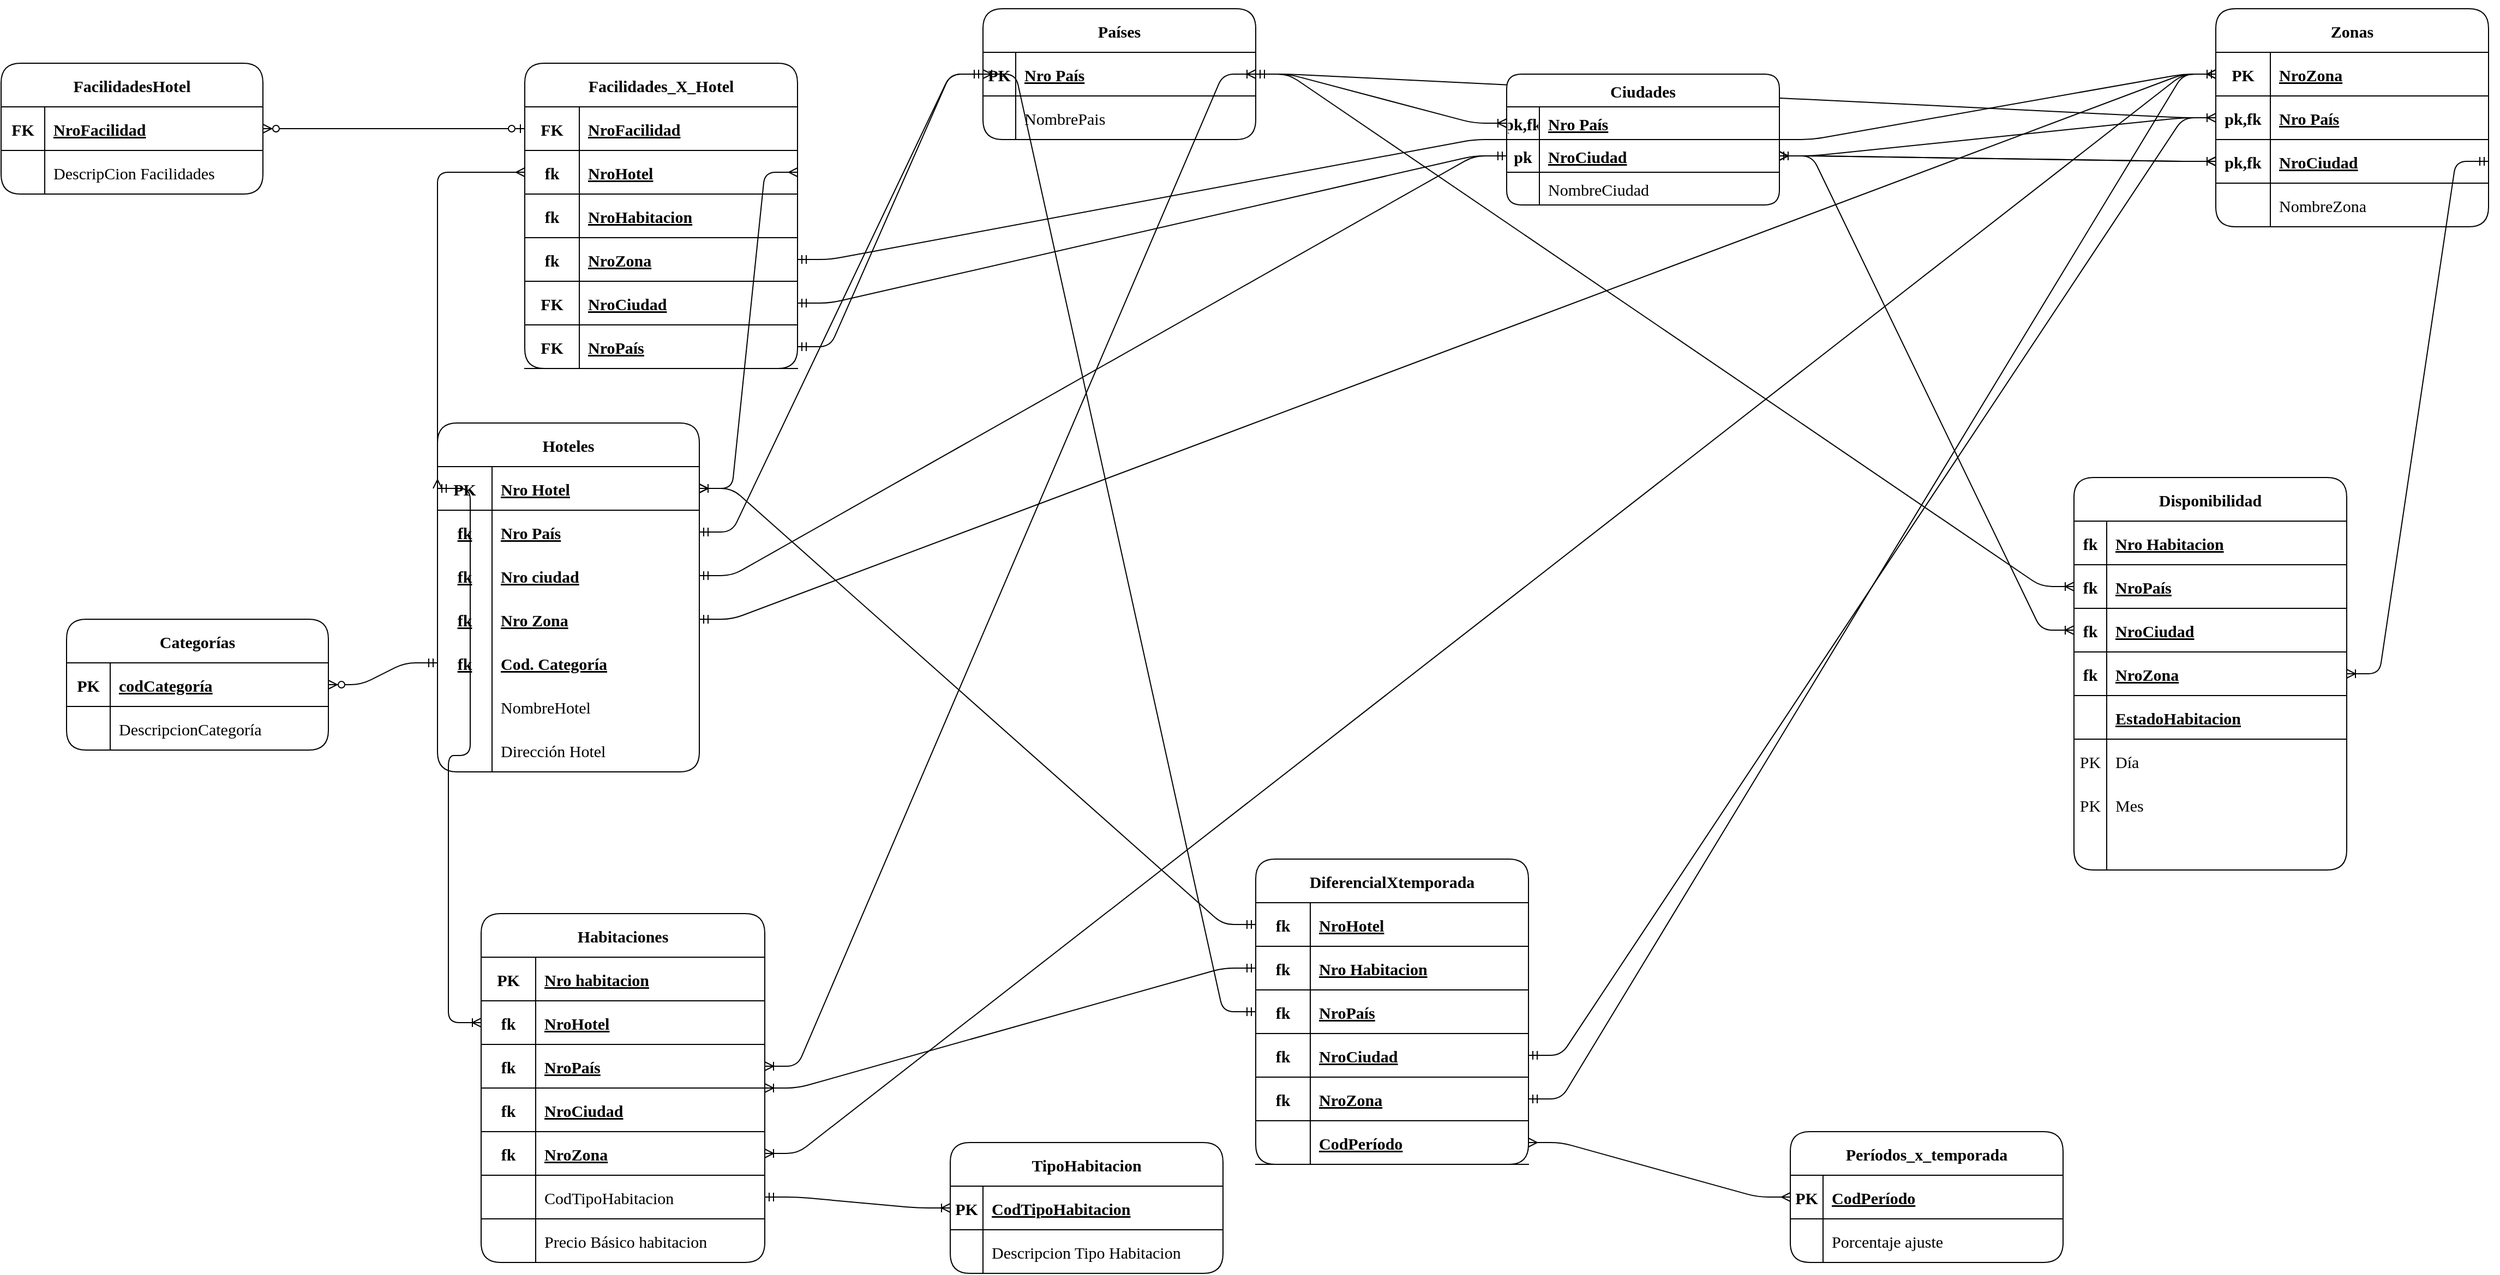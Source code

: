 <mxfile version="14.6.6" type="github">
  <diagram id="R2lEEEUBdFMjLlhIrx00" name="Page-1">
    <mxGraphModel dx="2372" dy="1309" grid="1" gridSize="10" guides="1" tooltips="1" connect="1" arrows="1" fold="1" page="1" pageScale="1" pageWidth="850" pageHeight="1100" math="0" shadow="0" extFonts="Permanent Marker^https://fonts.googleapis.com/css?family=Permanent+Marker">
      <root>
        <mxCell id="0" />
        <mxCell id="1" parent="0" />
        <mxCell id="C-vyLk0tnHw3VtMMgP7b-13" value="Habitaciones" style="shape=table;startSize=40;container=1;collapsible=1;childLayout=tableLayout;fixedRows=1;rowLines=0;fontStyle=1;align=center;resizeLast=1;fontFamily=Verdana;fontSize=15;rounded=1;textDirection=ltr;" parent="1" vertex="1">
          <mxGeometry x="-200" y="860" width="260" height="320" as="geometry" />
        </mxCell>
        <mxCell id="C-vyLk0tnHw3VtMMgP7b-14" value="" style="shape=partialRectangle;collapsible=0;dropTarget=0;pointerEvents=0;fillColor=none;points=[[0,0.5],[1,0.5]];portConstraint=eastwest;top=0;left=0;right=0;bottom=1;fontFamily=Verdana;fontSize=15;rounded=1;textDirection=ltr;" parent="C-vyLk0tnHw3VtMMgP7b-13" vertex="1">
          <mxGeometry y="40" width="260" height="40" as="geometry" />
        </mxCell>
        <mxCell id="C-vyLk0tnHw3VtMMgP7b-15" value="PK" style="shape=partialRectangle;overflow=hidden;connectable=0;fillColor=none;top=0;left=0;bottom=0;right=0;fontStyle=1;fontFamily=Verdana;fontSize=15;rounded=1;textDirection=ltr;" parent="C-vyLk0tnHw3VtMMgP7b-14" vertex="1">
          <mxGeometry width="50" height="40" as="geometry" />
        </mxCell>
        <mxCell id="C-vyLk0tnHw3VtMMgP7b-16" value="Nro habitacion" style="shape=partialRectangle;overflow=hidden;connectable=0;fillColor=none;top=0;left=0;bottom=0;right=0;align=left;spacingLeft=6;fontStyle=5;fontFamily=Verdana;fontSize=15;rounded=1;textDirection=ltr;" parent="C-vyLk0tnHw3VtMMgP7b-14" vertex="1">
          <mxGeometry x="50" width="210" height="40" as="geometry" />
        </mxCell>
        <mxCell id="CNr6qrwwwbzCUoEsULPP-185" value="" style="shape=partialRectangle;collapsible=0;dropTarget=0;pointerEvents=0;fillColor=none;points=[[0,0.5],[1,0.5]];portConstraint=eastwest;top=0;left=0;right=0;bottom=1;fontFamily=Verdana;fontSize=15;rounded=1;textDirection=ltr;" parent="C-vyLk0tnHw3VtMMgP7b-13" vertex="1">
          <mxGeometry y="80" width="260" height="40" as="geometry" />
        </mxCell>
        <mxCell id="CNr6qrwwwbzCUoEsULPP-186" value="fk" style="shape=partialRectangle;overflow=hidden;connectable=0;fillColor=none;top=0;left=0;bottom=0;right=0;fontStyle=1;fontFamily=Verdana;fontSize=15;rounded=1;textDirection=ltr;" parent="CNr6qrwwwbzCUoEsULPP-185" vertex="1">
          <mxGeometry width="50" height="40" as="geometry" />
        </mxCell>
        <mxCell id="CNr6qrwwwbzCUoEsULPP-187" value="NroHotel" style="shape=partialRectangle;overflow=hidden;connectable=0;fillColor=none;top=0;left=0;bottom=0;right=0;align=left;spacingLeft=6;fontStyle=5;fontFamily=Verdana;fontSize=15;rounded=1;textDirection=ltr;" parent="CNr6qrwwwbzCUoEsULPP-185" vertex="1">
          <mxGeometry x="50" width="210" height="40" as="geometry" />
        </mxCell>
        <mxCell id="CNr6qrwwwbzCUoEsULPP-168" value="" style="shape=partialRectangle;collapsible=0;dropTarget=0;pointerEvents=0;fillColor=none;points=[[0,0.5],[1,0.5]];portConstraint=eastwest;top=0;left=0;right=0;bottom=1;fontFamily=Verdana;fontSize=15;rounded=1;textDirection=ltr;" parent="C-vyLk0tnHw3VtMMgP7b-13" vertex="1">
          <mxGeometry y="120" width="260" height="40" as="geometry" />
        </mxCell>
        <mxCell id="CNr6qrwwwbzCUoEsULPP-169" value="fk" style="shape=partialRectangle;overflow=hidden;connectable=0;fillColor=none;top=0;left=0;bottom=0;right=0;fontStyle=1;fontFamily=Verdana;fontSize=15;rounded=1;textDirection=ltr;" parent="CNr6qrwwwbzCUoEsULPP-168" vertex="1">
          <mxGeometry width="50" height="40" as="geometry" />
        </mxCell>
        <mxCell id="CNr6qrwwwbzCUoEsULPP-170" value="NroPaís" style="shape=partialRectangle;overflow=hidden;connectable=0;fillColor=none;top=0;left=0;bottom=0;right=0;align=left;spacingLeft=6;fontStyle=5;fontFamily=Verdana;fontSize=15;rounded=1;textDirection=ltr;" parent="CNr6qrwwwbzCUoEsULPP-168" vertex="1">
          <mxGeometry x="50" width="210" height="40" as="geometry" />
        </mxCell>
        <mxCell id="CNr6qrwwwbzCUoEsULPP-171" value="" style="shape=partialRectangle;collapsible=0;dropTarget=0;pointerEvents=0;fillColor=none;points=[[0,0.5],[1,0.5]];portConstraint=eastwest;top=0;left=0;right=0;bottom=1;fontFamily=Verdana;fontSize=15;rounded=1;textDirection=ltr;" parent="C-vyLk0tnHw3VtMMgP7b-13" vertex="1">
          <mxGeometry y="160" width="260" height="40" as="geometry" />
        </mxCell>
        <mxCell id="CNr6qrwwwbzCUoEsULPP-172" value="fk" style="shape=partialRectangle;overflow=hidden;connectable=0;fillColor=none;top=0;left=0;bottom=0;right=0;fontStyle=1;fontFamily=Verdana;fontSize=15;rounded=1;textDirection=ltr;" parent="CNr6qrwwwbzCUoEsULPP-171" vertex="1">
          <mxGeometry width="50" height="40" as="geometry" />
        </mxCell>
        <mxCell id="CNr6qrwwwbzCUoEsULPP-173" value="NroCiudad" style="shape=partialRectangle;overflow=hidden;connectable=0;fillColor=none;top=0;left=0;bottom=0;right=0;align=left;spacingLeft=6;fontStyle=5;fontFamily=Verdana;fontSize=15;rounded=1;textDirection=ltr;" parent="CNr6qrwwwbzCUoEsULPP-171" vertex="1">
          <mxGeometry x="50" width="210" height="40" as="geometry" />
        </mxCell>
        <mxCell id="CNr6qrwwwbzCUoEsULPP-174" value="" style="shape=partialRectangle;collapsible=0;dropTarget=0;pointerEvents=0;fillColor=none;points=[[0,0.5],[1,0.5]];portConstraint=eastwest;top=0;left=0;right=0;bottom=1;fontFamily=Verdana;fontSize=15;rounded=1;textDirection=ltr;" parent="C-vyLk0tnHw3VtMMgP7b-13" vertex="1">
          <mxGeometry y="200" width="260" height="40" as="geometry" />
        </mxCell>
        <mxCell id="CNr6qrwwwbzCUoEsULPP-175" value="fk" style="shape=partialRectangle;overflow=hidden;connectable=0;fillColor=none;top=0;left=0;bottom=0;right=0;fontStyle=1;fontFamily=Verdana;fontSize=15;rounded=1;textDirection=ltr;" parent="CNr6qrwwwbzCUoEsULPP-174" vertex="1">
          <mxGeometry width="50" height="40" as="geometry" />
        </mxCell>
        <mxCell id="CNr6qrwwwbzCUoEsULPP-176" value="NroZona" style="shape=partialRectangle;overflow=hidden;connectable=0;fillColor=none;top=0;left=0;bottom=0;right=0;align=left;spacingLeft=6;fontStyle=5;fontFamily=Verdana;fontSize=15;rounded=1;textDirection=ltr;" parent="CNr6qrwwwbzCUoEsULPP-174" vertex="1">
          <mxGeometry x="50" width="210" height="40" as="geometry" />
        </mxCell>
        <mxCell id="CNr6qrwwwbzCUoEsULPP-69" value="" style="shape=partialRectangle;collapsible=0;dropTarget=0;pointerEvents=0;fillColor=none;points=[[0,0.5],[1,0.5]];portConstraint=eastwest;top=0;left=0;right=0;bottom=1;fontFamily=Verdana;fontSize=15;rounded=1;textDirection=ltr;" parent="C-vyLk0tnHw3VtMMgP7b-13" vertex="1">
          <mxGeometry y="240" width="260" height="40" as="geometry" />
        </mxCell>
        <mxCell id="CNr6qrwwwbzCUoEsULPP-70" value="" style="shape=partialRectangle;overflow=hidden;connectable=0;fillColor=none;top=0;left=0;bottom=0;right=0;fontStyle=1;fontFamily=Verdana;fontSize=15;rounded=1;textDirection=ltr;" parent="CNr6qrwwwbzCUoEsULPP-69" vertex="1">
          <mxGeometry width="50" height="40" as="geometry" />
        </mxCell>
        <mxCell id="CNr6qrwwwbzCUoEsULPP-71" value="CodTipoHabitacion" style="shape=partialRectangle;overflow=hidden;connectable=0;fillColor=none;top=0;left=0;bottom=0;right=0;align=left;spacingLeft=6;fontStyle=0;fontFamily=Verdana;fontSize=15;rounded=1;textDirection=ltr;" parent="CNr6qrwwwbzCUoEsULPP-69" vertex="1">
          <mxGeometry x="50" width="210" height="40" as="geometry" />
        </mxCell>
        <mxCell id="peaKFF1j2xQkg63rvkMD-68" value="" style="shape=partialRectangle;collapsible=0;dropTarget=0;pointerEvents=0;fillColor=none;points=[[0,0.5],[1,0.5]];portConstraint=eastwest;top=0;left=0;right=0;bottom=0;fontFamily=Verdana;fontSize=15;rounded=1;textDirection=ltr;" parent="C-vyLk0tnHw3VtMMgP7b-13" vertex="1">
          <mxGeometry y="280" width="260" height="40" as="geometry" />
        </mxCell>
        <mxCell id="peaKFF1j2xQkg63rvkMD-69" value="" style="shape=partialRectangle;overflow=hidden;connectable=0;fillColor=none;top=0;left=0;bottom=0;right=0;fontFamily=Verdana;fontSize=15;rounded=1;textDirection=ltr;" parent="peaKFF1j2xQkg63rvkMD-68" vertex="1">
          <mxGeometry width="50" height="40" as="geometry" />
        </mxCell>
        <mxCell id="peaKFF1j2xQkg63rvkMD-70" value="Precio Básico habitacion" style="shape=partialRectangle;overflow=hidden;connectable=0;fillColor=none;top=0;left=0;bottom=0;right=0;align=left;spacingLeft=6;fontFamily=Verdana;fontSize=15;rounded=1;textDirection=ltr;" parent="peaKFF1j2xQkg63rvkMD-68" vertex="1">
          <mxGeometry x="50" width="210" height="40" as="geometry" />
        </mxCell>
        <mxCell id="C-vyLk0tnHw3VtMMgP7b-23" value="Hoteles" style="shape=table;startSize=40;container=1;collapsible=1;childLayout=tableLayout;fixedRows=1;rowLines=0;fontStyle=1;align=center;resizeLast=1;fontFamily=Verdana;fontSize=15;rounded=1;textDirection=ltr;" parent="1" vertex="1">
          <mxGeometry x="-240" y="410" width="240" height="320" as="geometry" />
        </mxCell>
        <mxCell id="C-vyLk0tnHw3VtMMgP7b-24" value="" style="shape=partialRectangle;collapsible=0;dropTarget=0;pointerEvents=0;fillColor=none;points=[[0,0.5],[1,0.5]];portConstraint=eastwest;top=0;left=0;right=0;bottom=1;fontFamily=Verdana;fontSize=15;rounded=1;textDirection=ltr;" parent="C-vyLk0tnHw3VtMMgP7b-23" vertex="1">
          <mxGeometry y="40" width="240" height="40" as="geometry" />
        </mxCell>
        <mxCell id="C-vyLk0tnHw3VtMMgP7b-25" value="PK" style="shape=partialRectangle;overflow=hidden;connectable=0;fillColor=none;top=0;left=0;bottom=0;right=0;fontStyle=1;fontFamily=Verdana;fontSize=15;rounded=1;textDirection=ltr;" parent="C-vyLk0tnHw3VtMMgP7b-24" vertex="1">
          <mxGeometry width="50" height="40" as="geometry" />
        </mxCell>
        <mxCell id="C-vyLk0tnHw3VtMMgP7b-26" value="Nro Hotel" style="shape=partialRectangle;overflow=hidden;connectable=0;fillColor=none;top=0;left=0;bottom=0;right=0;align=left;spacingLeft=6;fontStyle=5;fontFamily=Verdana;fontSize=15;rounded=1;textDirection=ltr;" parent="C-vyLk0tnHw3VtMMgP7b-24" vertex="1">
          <mxGeometry x="50" width="190" height="40" as="geometry" />
        </mxCell>
        <mxCell id="peaKFF1j2xQkg63rvkMD-44" value="" style="shape=partialRectangle;collapsible=0;dropTarget=0;pointerEvents=0;fillColor=none;points=[[0,0.5],[1,0.5]];portConstraint=eastwest;top=0;left=0;right=0;bottom=0;fontFamily=Verdana;fontSize=15;rounded=1;textDirection=ltr;" parent="C-vyLk0tnHw3VtMMgP7b-23" vertex="1">
          <mxGeometry y="80" width="240" height="40" as="geometry" />
        </mxCell>
        <mxCell id="peaKFF1j2xQkg63rvkMD-45" value="fk" style="shape=partialRectangle;overflow=hidden;connectable=0;fillColor=none;top=0;left=0;bottom=0;right=0;fontFamily=Verdana;fontSize=15;fontStyle=5;rounded=1;textDirection=ltr;" parent="peaKFF1j2xQkg63rvkMD-44" vertex="1">
          <mxGeometry width="50" height="40" as="geometry" />
        </mxCell>
        <mxCell id="peaKFF1j2xQkg63rvkMD-46" value="Nro País" style="shape=partialRectangle;overflow=hidden;connectable=0;fillColor=none;top=0;left=0;bottom=0;right=0;align=left;spacingLeft=6;fontFamily=Verdana;fontSize=15;fontStyle=5;rounded=1;textDirection=ltr;" parent="peaKFF1j2xQkg63rvkMD-44" vertex="1">
          <mxGeometry x="50" width="190" height="40" as="geometry" />
        </mxCell>
        <mxCell id="peaKFF1j2xQkg63rvkMD-38" value="" style="shape=partialRectangle;collapsible=0;dropTarget=0;pointerEvents=0;fillColor=none;points=[[0,0.5],[1,0.5]];portConstraint=eastwest;top=0;left=0;right=0;bottom=0;fontFamily=Verdana;fontSize=15;rounded=1;textDirection=ltr;" parent="C-vyLk0tnHw3VtMMgP7b-23" vertex="1">
          <mxGeometry y="120" width="240" height="40" as="geometry" />
        </mxCell>
        <mxCell id="peaKFF1j2xQkg63rvkMD-39" value="fk" style="shape=partialRectangle;overflow=hidden;connectable=0;fillColor=none;top=0;left=0;bottom=0;right=0;fontFamily=Verdana;fontSize=15;fontStyle=5;rounded=1;textDirection=ltr;" parent="peaKFF1j2xQkg63rvkMD-38" vertex="1">
          <mxGeometry width="50" height="40" as="geometry" />
        </mxCell>
        <mxCell id="peaKFF1j2xQkg63rvkMD-40" value="Nro ciudad" style="shape=partialRectangle;overflow=hidden;connectable=0;fillColor=none;top=0;left=0;bottom=0;right=0;align=left;spacingLeft=6;fontFamily=Verdana;fontSize=15;fontStyle=5;rounded=1;textDirection=ltr;" parent="peaKFF1j2xQkg63rvkMD-38" vertex="1">
          <mxGeometry x="50" width="190" height="40" as="geometry" />
        </mxCell>
        <mxCell id="CNr6qrwwwbzCUoEsULPP-91" value="" style="shape=partialRectangle;collapsible=0;dropTarget=0;pointerEvents=0;fillColor=none;points=[[0,0.5],[1,0.5]];portConstraint=eastwest;top=0;left=0;right=0;bottom=0;fontFamily=Verdana;fontSize=15;rounded=1;textDirection=ltr;" parent="C-vyLk0tnHw3VtMMgP7b-23" vertex="1">
          <mxGeometry y="160" width="240" height="40" as="geometry" />
        </mxCell>
        <mxCell id="CNr6qrwwwbzCUoEsULPP-92" value="fk" style="shape=partialRectangle;overflow=hidden;connectable=0;fillColor=none;top=0;left=0;bottom=0;right=0;fontFamily=Verdana;fontSize=15;fontStyle=5;rounded=1;textDirection=ltr;" parent="CNr6qrwwwbzCUoEsULPP-91" vertex="1">
          <mxGeometry width="50" height="40" as="geometry" />
        </mxCell>
        <mxCell id="CNr6qrwwwbzCUoEsULPP-93" value="Nro Zona" style="shape=partialRectangle;overflow=hidden;connectable=0;fillColor=none;top=0;left=0;bottom=0;right=0;align=left;spacingLeft=6;fontFamily=Verdana;fontSize=15;fontStyle=5;rounded=1;textDirection=ltr;" parent="CNr6qrwwwbzCUoEsULPP-91" vertex="1">
          <mxGeometry x="50" width="190" height="40" as="geometry" />
        </mxCell>
        <mxCell id="peaKFF1j2xQkg63rvkMD-50" value="" style="shape=partialRectangle;collapsible=0;dropTarget=0;pointerEvents=0;fillColor=none;points=[[0,0.5],[1,0.5]];portConstraint=eastwest;top=0;left=0;right=0;bottom=0;fontFamily=Verdana;fontSize=15;rounded=1;textDirection=ltr;" parent="C-vyLk0tnHw3VtMMgP7b-23" vertex="1">
          <mxGeometry y="200" width="240" height="40" as="geometry" />
        </mxCell>
        <mxCell id="peaKFF1j2xQkg63rvkMD-51" value="fk" style="shape=partialRectangle;overflow=hidden;connectable=0;fillColor=none;top=0;left=0;bottom=0;right=0;fontFamily=Verdana;fontSize=15;fontStyle=5;rounded=1;textDirection=ltr;" parent="peaKFF1j2xQkg63rvkMD-50" vertex="1">
          <mxGeometry width="50" height="40" as="geometry" />
        </mxCell>
        <mxCell id="peaKFF1j2xQkg63rvkMD-52" value="Cod. Categoría" style="shape=partialRectangle;overflow=hidden;connectable=0;fillColor=none;top=0;left=0;bottom=0;right=0;align=left;spacingLeft=6;fontFamily=Verdana;fontSize=15;fontStyle=5;rounded=1;textDirection=ltr;" parent="peaKFF1j2xQkg63rvkMD-50" vertex="1">
          <mxGeometry x="50" width="190" height="40" as="geometry" />
        </mxCell>
        <mxCell id="C-vyLk0tnHw3VtMMgP7b-27" value="" style="shape=partialRectangle;collapsible=0;dropTarget=0;pointerEvents=0;fillColor=none;points=[[0,0.5],[1,0.5]];portConstraint=eastwest;top=0;left=0;right=0;bottom=0;fontFamily=Verdana;fontSize=15;rounded=1;textDirection=ltr;" parent="C-vyLk0tnHw3VtMMgP7b-23" vertex="1">
          <mxGeometry y="240" width="240" height="40" as="geometry" />
        </mxCell>
        <mxCell id="C-vyLk0tnHw3VtMMgP7b-28" value="" style="shape=partialRectangle;overflow=hidden;connectable=0;fillColor=none;top=0;left=0;bottom=0;right=0;fontFamily=Verdana;fontSize=15;rounded=1;textDirection=ltr;" parent="C-vyLk0tnHw3VtMMgP7b-27" vertex="1">
          <mxGeometry width="50" height="40" as="geometry" />
        </mxCell>
        <mxCell id="C-vyLk0tnHw3VtMMgP7b-29" value="NombreHotel" style="shape=partialRectangle;overflow=hidden;connectable=0;fillColor=none;top=0;left=0;bottom=0;right=0;align=left;spacingLeft=6;fontFamily=Verdana;fontSize=15;rounded=1;textDirection=ltr;" parent="C-vyLk0tnHw3VtMMgP7b-27" vertex="1">
          <mxGeometry x="50" width="190" height="40" as="geometry" />
        </mxCell>
        <mxCell id="peaKFF1j2xQkg63rvkMD-47" value="" style="shape=partialRectangle;collapsible=0;dropTarget=0;pointerEvents=0;fillColor=none;points=[[0,0.5],[1,0.5]];portConstraint=eastwest;top=0;left=0;right=0;bottom=0;fontFamily=Verdana;fontSize=15;rounded=1;textDirection=ltr;" parent="C-vyLk0tnHw3VtMMgP7b-23" vertex="1">
          <mxGeometry y="280" width="240" height="40" as="geometry" />
        </mxCell>
        <mxCell id="peaKFF1j2xQkg63rvkMD-48" value="" style="shape=partialRectangle;overflow=hidden;connectable=0;fillColor=none;top=0;left=0;bottom=0;right=0;fontFamily=Verdana;fontSize=15;rounded=1;textDirection=ltr;" parent="peaKFF1j2xQkg63rvkMD-47" vertex="1">
          <mxGeometry width="50" height="40" as="geometry" />
        </mxCell>
        <mxCell id="peaKFF1j2xQkg63rvkMD-49" value="Dirección Hotel" style="shape=partialRectangle;overflow=hidden;connectable=0;fillColor=none;top=0;left=0;bottom=0;right=0;align=left;spacingLeft=6;fontFamily=Verdana;fontSize=15;rounded=1;textDirection=ltr;" parent="peaKFF1j2xQkg63rvkMD-47" vertex="1">
          <mxGeometry x="50" width="190" height="40" as="geometry" />
        </mxCell>
        <mxCell id="peaKFF1j2xQkg63rvkMD-83" value="DiferencialXtemporada" style="shape=table;startSize=40;container=1;collapsible=1;childLayout=tableLayout;fixedRows=1;rowLines=0;fontStyle=1;align=center;resizeLast=1;fontFamily=Verdana;fontSize=15;rounded=1;textDirection=ltr;" parent="1" vertex="1">
          <mxGeometry x="510" y="810" width="250" height="280" as="geometry" />
        </mxCell>
        <mxCell id="CNr6qrwwwbzCUoEsULPP-190" value="" style="shape=partialRectangle;collapsible=0;dropTarget=0;pointerEvents=0;fillColor=none;points=[[0,0.5],[1,0.5]];portConstraint=eastwest;top=0;left=0;right=0;bottom=1;fontFamily=Verdana;fontSize=15;rounded=1;textDirection=ltr;" parent="peaKFF1j2xQkg63rvkMD-83" vertex="1">
          <mxGeometry y="40" width="250" height="40" as="geometry" />
        </mxCell>
        <mxCell id="CNr6qrwwwbzCUoEsULPP-191" value="fk" style="shape=partialRectangle;overflow=hidden;connectable=0;fillColor=none;top=0;left=0;bottom=0;right=0;fontStyle=1;fontFamily=Verdana;fontSize=15;rounded=1;textDirection=ltr;" parent="CNr6qrwwwbzCUoEsULPP-190" vertex="1">
          <mxGeometry width="50" height="40" as="geometry" />
        </mxCell>
        <mxCell id="CNr6qrwwwbzCUoEsULPP-192" value="NroHotel" style="shape=partialRectangle;overflow=hidden;connectable=0;fillColor=none;top=0;left=0;bottom=0;right=0;align=left;spacingLeft=6;fontStyle=5;fontFamily=Verdana;fontSize=15;rounded=1;textDirection=ltr;" parent="CNr6qrwwwbzCUoEsULPP-190" vertex="1">
          <mxGeometry x="50" width="200" height="40" as="geometry" />
        </mxCell>
        <mxCell id="CNr6qrwwwbzCUoEsULPP-120" value="" style="shape=partialRectangle;collapsible=0;dropTarget=0;pointerEvents=0;fillColor=none;points=[[0,0.5],[1,0.5]];portConstraint=eastwest;top=0;left=0;right=0;bottom=1;fontFamily=Verdana;fontSize=15;rounded=1;textDirection=ltr;" parent="peaKFF1j2xQkg63rvkMD-83" vertex="1">
          <mxGeometry y="80" width="250" height="40" as="geometry" />
        </mxCell>
        <mxCell id="CNr6qrwwwbzCUoEsULPP-121" value="fk" style="shape=partialRectangle;overflow=hidden;connectable=0;fillColor=none;top=0;left=0;bottom=0;right=0;fontStyle=1;fontFamily=Verdana;fontSize=15;rounded=1;textDirection=ltr;" parent="CNr6qrwwwbzCUoEsULPP-120" vertex="1">
          <mxGeometry width="50" height="40" as="geometry" />
        </mxCell>
        <mxCell id="CNr6qrwwwbzCUoEsULPP-122" value="Nro Habitacion" style="shape=partialRectangle;overflow=hidden;connectable=0;fillColor=none;top=0;left=0;bottom=0;right=0;align=left;spacingLeft=6;fontStyle=5;fontFamily=Verdana;fontSize=15;rounded=1;textDirection=ltr;" parent="CNr6qrwwwbzCUoEsULPP-120" vertex="1">
          <mxGeometry x="50" width="200" height="40" as="geometry" />
        </mxCell>
        <mxCell id="CNr6qrwwwbzCUoEsULPP-123" value="" style="shape=partialRectangle;collapsible=0;dropTarget=0;pointerEvents=0;fillColor=none;points=[[0,0.5],[1,0.5]];portConstraint=eastwest;top=0;left=0;right=0;bottom=1;fontFamily=Verdana;fontSize=15;rounded=1;textDirection=ltr;" parent="peaKFF1j2xQkg63rvkMD-83" vertex="1">
          <mxGeometry y="120" width="250" height="40" as="geometry" />
        </mxCell>
        <mxCell id="CNr6qrwwwbzCUoEsULPP-124" value="fk" style="shape=partialRectangle;overflow=hidden;connectable=0;fillColor=none;top=0;left=0;bottom=0;right=0;fontStyle=1;fontFamily=Verdana;fontSize=15;rounded=1;textDirection=ltr;" parent="CNr6qrwwwbzCUoEsULPP-123" vertex="1">
          <mxGeometry width="50" height="40" as="geometry" />
        </mxCell>
        <mxCell id="CNr6qrwwwbzCUoEsULPP-125" value="NroPaís" style="shape=partialRectangle;overflow=hidden;connectable=0;fillColor=none;top=0;left=0;bottom=0;right=0;align=left;spacingLeft=6;fontStyle=5;fontFamily=Verdana;fontSize=15;rounded=1;textDirection=ltr;" parent="CNr6qrwwwbzCUoEsULPP-123" vertex="1">
          <mxGeometry x="50" width="200" height="40" as="geometry" />
        </mxCell>
        <mxCell id="CNr6qrwwwbzCUoEsULPP-126" value="" style="shape=partialRectangle;collapsible=0;dropTarget=0;pointerEvents=0;fillColor=none;points=[[0,0.5],[1,0.5]];portConstraint=eastwest;top=0;left=0;right=0;bottom=1;fontFamily=Verdana;fontSize=15;rounded=1;textDirection=ltr;" parent="peaKFF1j2xQkg63rvkMD-83" vertex="1">
          <mxGeometry y="160" width="250" height="40" as="geometry" />
        </mxCell>
        <mxCell id="CNr6qrwwwbzCUoEsULPP-127" value="fk" style="shape=partialRectangle;overflow=hidden;connectable=0;fillColor=none;top=0;left=0;bottom=0;right=0;fontStyle=1;fontFamily=Verdana;fontSize=15;rounded=1;textDirection=ltr;" parent="CNr6qrwwwbzCUoEsULPP-126" vertex="1">
          <mxGeometry width="50" height="40" as="geometry" />
        </mxCell>
        <mxCell id="CNr6qrwwwbzCUoEsULPP-128" value="NroCiudad" style="shape=partialRectangle;overflow=hidden;connectable=0;fillColor=none;top=0;left=0;bottom=0;right=0;align=left;spacingLeft=6;fontStyle=5;fontFamily=Verdana;fontSize=15;rounded=1;textDirection=ltr;" parent="CNr6qrwwwbzCUoEsULPP-126" vertex="1">
          <mxGeometry x="50" width="200" height="40" as="geometry" />
        </mxCell>
        <mxCell id="CNr6qrwwwbzCUoEsULPP-129" value="" style="shape=partialRectangle;collapsible=0;dropTarget=0;pointerEvents=0;fillColor=none;points=[[0,0.5],[1,0.5]];portConstraint=eastwest;top=0;left=0;right=0;bottom=1;fontFamily=Verdana;fontSize=15;rounded=1;textDirection=ltr;" parent="peaKFF1j2xQkg63rvkMD-83" vertex="1">
          <mxGeometry y="200" width="250" height="40" as="geometry" />
        </mxCell>
        <mxCell id="CNr6qrwwwbzCUoEsULPP-130" value="fk" style="shape=partialRectangle;overflow=hidden;connectable=0;fillColor=none;top=0;left=0;bottom=0;right=0;fontStyle=1;fontFamily=Verdana;fontSize=15;rounded=1;textDirection=ltr;" parent="CNr6qrwwwbzCUoEsULPP-129" vertex="1">
          <mxGeometry width="50" height="40" as="geometry" />
        </mxCell>
        <mxCell id="CNr6qrwwwbzCUoEsULPP-131" value="NroZona" style="shape=partialRectangle;overflow=hidden;connectable=0;fillColor=none;top=0;left=0;bottom=0;right=0;align=left;spacingLeft=6;fontStyle=5;fontFamily=Verdana;fontSize=15;rounded=1;textDirection=ltr;" parent="CNr6qrwwwbzCUoEsULPP-129" vertex="1">
          <mxGeometry x="50" width="200" height="40" as="geometry" />
        </mxCell>
        <mxCell id="peaKFF1j2xQkg63rvkMD-84" value="" style="shape=partialRectangle;collapsible=0;dropTarget=0;pointerEvents=0;fillColor=none;points=[[0,0.5],[1,0.5]];portConstraint=eastwest;top=0;left=0;right=0;bottom=1;fontFamily=Verdana;fontSize=15;rounded=1;textDirection=ltr;" parent="peaKFF1j2xQkg63rvkMD-83" vertex="1">
          <mxGeometry y="240" width="250" height="40" as="geometry" />
        </mxCell>
        <mxCell id="peaKFF1j2xQkg63rvkMD-85" value="" style="shape=partialRectangle;overflow=hidden;connectable=0;fillColor=none;top=0;left=0;bottom=0;right=0;fontStyle=1;fontFamily=Verdana;fontSize=15;rounded=1;textDirection=ltr;" parent="peaKFF1j2xQkg63rvkMD-84" vertex="1">
          <mxGeometry width="50" height="40" as="geometry" />
        </mxCell>
        <mxCell id="peaKFF1j2xQkg63rvkMD-86" value="CodPeríodo" style="shape=partialRectangle;overflow=hidden;connectable=0;fillColor=none;top=0;left=0;bottom=0;right=0;align=left;spacingLeft=6;fontStyle=5;fontFamily=Verdana;fontSize=15;rounded=1;textDirection=ltr;" parent="peaKFF1j2xQkg63rvkMD-84" vertex="1">
          <mxGeometry x="50" width="200" height="40" as="geometry" />
        </mxCell>
        <mxCell id="CNr6qrwwwbzCUoEsULPP-4" value="Países" style="shape=table;startSize=40;container=1;collapsible=1;childLayout=tableLayout;fixedRows=1;rowLines=0;fontStyle=1;align=center;resizeLast=1;fontFamily=Verdana;fontSize=15;rounded=1;textDirection=ltr;" parent="1" vertex="1">
          <mxGeometry x="260" y="30" width="250" height="120" as="geometry" />
        </mxCell>
        <mxCell id="CNr6qrwwwbzCUoEsULPP-5" value="" style="shape=partialRectangle;collapsible=0;dropTarget=0;pointerEvents=0;fillColor=none;points=[[0,0.5],[1,0.5]];portConstraint=eastwest;top=0;left=0;right=0;bottom=1;fontFamily=Verdana;fontSize=15;rounded=1;textDirection=ltr;" parent="CNr6qrwwwbzCUoEsULPP-4" vertex="1">
          <mxGeometry y="40" width="250" height="40" as="geometry" />
        </mxCell>
        <mxCell id="CNr6qrwwwbzCUoEsULPP-6" value="PK" style="shape=partialRectangle;overflow=hidden;connectable=0;fillColor=none;top=0;left=0;bottom=0;right=0;fontStyle=1;fontFamily=Verdana;fontSize=15;rounded=1;textDirection=ltr;" parent="CNr6qrwwwbzCUoEsULPP-5" vertex="1">
          <mxGeometry width="30" height="40" as="geometry" />
        </mxCell>
        <mxCell id="CNr6qrwwwbzCUoEsULPP-7" value="Nro País" style="shape=partialRectangle;overflow=hidden;connectable=0;fillColor=none;top=0;left=0;bottom=0;right=0;align=left;spacingLeft=6;fontStyle=5;fontFamily=Verdana;fontSize=15;rounded=1;textDirection=ltr;" parent="CNr6qrwwwbzCUoEsULPP-5" vertex="1">
          <mxGeometry x="30" width="220" height="40" as="geometry" />
        </mxCell>
        <mxCell id="CNr6qrwwwbzCUoEsULPP-8" value="" style="shape=partialRectangle;collapsible=0;dropTarget=0;pointerEvents=0;fillColor=none;points=[[0,0.5],[1,0.5]];portConstraint=eastwest;top=0;left=0;right=0;bottom=0;fontFamily=Verdana;fontSize=15;rounded=1;textDirection=ltr;" parent="CNr6qrwwwbzCUoEsULPP-4" vertex="1">
          <mxGeometry y="80" width="250" height="40" as="geometry" />
        </mxCell>
        <mxCell id="CNr6qrwwwbzCUoEsULPP-9" value="" style="shape=partialRectangle;overflow=hidden;connectable=0;fillColor=none;top=0;left=0;bottom=0;right=0;fontFamily=Verdana;fontSize=15;rounded=1;textDirection=ltr;" parent="CNr6qrwwwbzCUoEsULPP-8" vertex="1">
          <mxGeometry width="30" height="40" as="geometry" />
        </mxCell>
        <mxCell id="CNr6qrwwwbzCUoEsULPP-10" value="NombrePais" style="shape=partialRectangle;overflow=hidden;connectable=0;fillColor=none;top=0;left=0;bottom=0;right=0;align=left;spacingLeft=6;fontFamily=Verdana;fontSize=15;rounded=1;textDirection=ltr;" parent="CNr6qrwwwbzCUoEsULPP-8" vertex="1">
          <mxGeometry x="30" width="220" height="40" as="geometry" />
        </mxCell>
        <mxCell id="CNr6qrwwwbzCUoEsULPP-31" value="Facilidades_X_Hotel" style="shape=table;startSize=40;container=1;collapsible=1;childLayout=tableLayout;fixedRows=1;rowLines=0;fontStyle=1;align=center;resizeLast=1;fontFamily=Verdana;fontSize=15;rounded=1;textDirection=ltr;" parent="1" vertex="1">
          <mxGeometry x="-160" y="80" width="250" height="280" as="geometry" />
        </mxCell>
        <mxCell id="CNr6qrwwwbzCUoEsULPP-66" value="" style="shape=partialRectangle;collapsible=0;dropTarget=0;pointerEvents=0;fillColor=none;points=[[0,0.5],[1,0.5]];portConstraint=eastwest;top=0;left=0;right=0;bottom=1;fontFamily=Verdana;fontSize=15;rounded=1;textDirection=ltr;" parent="CNr6qrwwwbzCUoEsULPP-31" vertex="1">
          <mxGeometry y="40" width="250" height="40" as="geometry" />
        </mxCell>
        <mxCell id="CNr6qrwwwbzCUoEsULPP-67" value="FK" style="shape=partialRectangle;overflow=hidden;connectable=0;fillColor=none;top=0;left=0;bottom=0;right=0;fontStyle=1;fontFamily=Verdana;fontSize=15;rounded=1;textDirection=ltr;" parent="CNr6qrwwwbzCUoEsULPP-66" vertex="1">
          <mxGeometry width="50" height="40" as="geometry" />
        </mxCell>
        <mxCell id="CNr6qrwwwbzCUoEsULPP-68" value="NroFacilidad" style="shape=partialRectangle;overflow=hidden;connectable=0;fillColor=none;top=0;left=0;bottom=0;right=0;align=left;spacingLeft=6;fontStyle=5;fontFamily=Verdana;fontSize=15;rounded=1;textDirection=ltr;" parent="CNr6qrwwwbzCUoEsULPP-66" vertex="1">
          <mxGeometry x="50" width="200" height="40" as="geometry" />
        </mxCell>
        <mxCell id="CNr6qrwwwbzCUoEsULPP-32" value="" style="shape=partialRectangle;collapsible=0;dropTarget=0;pointerEvents=0;fillColor=none;points=[[0,0.5],[1,0.5]];portConstraint=eastwest;top=0;left=0;right=0;bottom=1;fontFamily=Verdana;fontSize=15;rounded=1;textDirection=ltr;" parent="CNr6qrwwwbzCUoEsULPP-31" vertex="1">
          <mxGeometry y="80" width="250" height="40" as="geometry" />
        </mxCell>
        <mxCell id="CNr6qrwwwbzCUoEsULPP-33" value="fk" style="shape=partialRectangle;overflow=hidden;connectable=0;fillColor=none;top=0;left=0;bottom=0;right=0;fontStyle=1;fontFamily=Verdana;fontSize=15;rounded=1;textDirection=ltr;" parent="CNr6qrwwwbzCUoEsULPP-32" vertex="1">
          <mxGeometry width="50" height="40" as="geometry" />
        </mxCell>
        <mxCell id="CNr6qrwwwbzCUoEsULPP-34" value="NroHotel" style="shape=partialRectangle;overflow=hidden;connectable=0;fillColor=none;top=0;left=0;bottom=0;right=0;align=left;spacingLeft=6;fontStyle=5;fontFamily=Verdana;fontSize=15;rounded=1;textDirection=ltr;" parent="CNr6qrwwwbzCUoEsULPP-32" vertex="1">
          <mxGeometry x="50" width="200" height="40" as="geometry" />
        </mxCell>
        <mxCell id="0vbI861UmPsHp6fMAkOY-1" value="" style="shape=partialRectangle;collapsible=0;dropTarget=0;pointerEvents=0;fillColor=none;points=[[0,0.5],[1,0.5]];portConstraint=eastwest;top=0;left=0;right=0;bottom=1;fontFamily=Verdana;fontSize=15;rounded=1;textDirection=ltr;" parent="CNr6qrwwwbzCUoEsULPP-31" vertex="1">
          <mxGeometry y="120" width="250" height="40" as="geometry" />
        </mxCell>
        <mxCell id="0vbI861UmPsHp6fMAkOY-2" value="fk" style="shape=partialRectangle;overflow=hidden;connectable=0;fillColor=none;top=0;left=0;bottom=0;right=0;fontStyle=1;fontFamily=Verdana;fontSize=15;rounded=1;textDirection=ltr;" parent="0vbI861UmPsHp6fMAkOY-1" vertex="1">
          <mxGeometry width="50" height="40" as="geometry" />
        </mxCell>
        <mxCell id="0vbI861UmPsHp6fMAkOY-3" value="NroHabitacion" style="shape=partialRectangle;overflow=hidden;connectable=0;fillColor=none;top=0;left=0;bottom=0;right=0;align=left;spacingLeft=6;fontStyle=5;fontFamily=Verdana;fontSize=15;rounded=1;textDirection=ltr;" parent="0vbI861UmPsHp6fMAkOY-1" vertex="1">
          <mxGeometry x="50" width="200" height="40" as="geometry" />
        </mxCell>
        <mxCell id="CNr6qrwwwbzCUoEsULPP-35" value="" style="shape=partialRectangle;collapsible=0;dropTarget=0;pointerEvents=0;fillColor=none;points=[[0,0.5],[1,0.5]];portConstraint=eastwest;top=0;left=0;right=0;bottom=1;fontFamily=Verdana;fontSize=15;rounded=1;textDirection=ltr;" parent="CNr6qrwwwbzCUoEsULPP-31" vertex="1">
          <mxGeometry y="160" width="250" height="40" as="geometry" />
        </mxCell>
        <mxCell id="CNr6qrwwwbzCUoEsULPP-36" value="fk" style="shape=partialRectangle;overflow=hidden;connectable=0;fillColor=none;top=0;left=0;bottom=0;right=0;fontStyle=1;fontFamily=Verdana;fontSize=15;rounded=1;textDirection=ltr;" parent="CNr6qrwwwbzCUoEsULPP-35" vertex="1">
          <mxGeometry width="50" height="40" as="geometry" />
        </mxCell>
        <mxCell id="CNr6qrwwwbzCUoEsULPP-37" value="NroZona" style="shape=partialRectangle;overflow=hidden;connectable=0;fillColor=none;top=0;left=0;bottom=0;right=0;align=left;spacingLeft=6;fontStyle=5;fontFamily=Verdana;fontSize=15;rounded=1;textDirection=ltr;" parent="CNr6qrwwwbzCUoEsULPP-35" vertex="1">
          <mxGeometry x="50" width="200" height="40" as="geometry" />
        </mxCell>
        <mxCell id="CNr6qrwwwbzCUoEsULPP-60" value="" style="shape=partialRectangle;collapsible=0;dropTarget=0;pointerEvents=0;fillColor=none;points=[[0,0.5],[1,0.5]];portConstraint=eastwest;top=0;left=0;right=0;bottom=1;fontFamily=Verdana;fontSize=15;rounded=1;textDirection=ltr;" parent="CNr6qrwwwbzCUoEsULPP-31" vertex="1">
          <mxGeometry y="200" width="250" height="40" as="geometry" />
        </mxCell>
        <mxCell id="CNr6qrwwwbzCUoEsULPP-61" value="FK" style="shape=partialRectangle;overflow=hidden;connectable=0;fillColor=none;top=0;left=0;bottom=0;right=0;fontStyle=1;fontFamily=Verdana;fontSize=15;rounded=1;textDirection=ltr;" parent="CNr6qrwwwbzCUoEsULPP-60" vertex="1">
          <mxGeometry width="50" height="40" as="geometry" />
        </mxCell>
        <mxCell id="CNr6qrwwwbzCUoEsULPP-62" value="NroCiudad" style="shape=partialRectangle;overflow=hidden;connectable=0;fillColor=none;top=0;left=0;bottom=0;right=0;align=left;spacingLeft=6;fontStyle=5;fontFamily=Verdana;fontSize=15;rounded=1;textDirection=ltr;" parent="CNr6qrwwwbzCUoEsULPP-60" vertex="1">
          <mxGeometry x="50" width="200" height="40" as="geometry" />
        </mxCell>
        <mxCell id="CNr6qrwwwbzCUoEsULPP-63" value="" style="shape=partialRectangle;collapsible=0;dropTarget=0;pointerEvents=0;fillColor=none;points=[[0,0.5],[1,0.5]];portConstraint=eastwest;top=0;left=0;right=0;bottom=1;fontFamily=Verdana;fontSize=15;rounded=1;textDirection=ltr;" parent="CNr6qrwwwbzCUoEsULPP-31" vertex="1">
          <mxGeometry y="240" width="250" height="40" as="geometry" />
        </mxCell>
        <mxCell id="CNr6qrwwwbzCUoEsULPP-64" value="FK" style="shape=partialRectangle;overflow=hidden;connectable=0;fillColor=none;top=0;left=0;bottom=0;right=0;fontStyle=1;fontFamily=Verdana;fontSize=15;rounded=1;textDirection=ltr;" parent="CNr6qrwwwbzCUoEsULPP-63" vertex="1">
          <mxGeometry width="50" height="40" as="geometry" />
        </mxCell>
        <mxCell id="CNr6qrwwwbzCUoEsULPP-65" value="NroPaís" style="shape=partialRectangle;overflow=hidden;connectable=0;fillColor=none;top=0;left=0;bottom=0;right=0;align=left;spacingLeft=6;fontStyle=5;fontFamily=Verdana;fontSize=15;rounded=1;textDirection=ltr;" parent="CNr6qrwwwbzCUoEsULPP-63" vertex="1">
          <mxGeometry x="50" width="200" height="40" as="geometry" />
        </mxCell>
        <mxCell id="CNr6qrwwwbzCUoEsULPP-94" value="FacilidadesHotel" style="shape=table;startSize=40;container=1;collapsible=1;childLayout=tableLayout;fixedRows=1;rowLines=0;fontStyle=1;align=center;resizeLast=1;fontFamily=Verdana;fontSize=15;rounded=1;textDirection=ltr;" parent="1" vertex="1">
          <mxGeometry x="-640" y="80" width="240" height="120" as="geometry" />
        </mxCell>
        <mxCell id="CNr6qrwwwbzCUoEsULPP-95" value="" style="shape=partialRectangle;collapsible=0;dropTarget=0;pointerEvents=0;fillColor=none;points=[[0,0.5],[1,0.5]];portConstraint=eastwest;top=0;left=0;right=0;bottom=1;fontFamily=Verdana;fontSize=15;rounded=1;textDirection=ltr;" parent="CNr6qrwwwbzCUoEsULPP-94" vertex="1">
          <mxGeometry y="40" width="240" height="40" as="geometry" />
        </mxCell>
        <mxCell id="CNr6qrwwwbzCUoEsULPP-96" value="FK" style="shape=partialRectangle;overflow=hidden;connectable=0;fillColor=none;top=0;left=0;bottom=0;right=0;fontStyle=1;fontFamily=Verdana;fontSize=15;rounded=1;textDirection=ltr;" parent="CNr6qrwwwbzCUoEsULPP-95" vertex="1">
          <mxGeometry width="40" height="40" as="geometry" />
        </mxCell>
        <mxCell id="CNr6qrwwwbzCUoEsULPP-97" value="NroFacilidad" style="shape=partialRectangle;overflow=hidden;connectable=0;fillColor=none;top=0;left=0;bottom=0;right=0;align=left;spacingLeft=6;fontStyle=5;fontFamily=Verdana;fontSize=15;rounded=1;textDirection=ltr;" parent="CNr6qrwwwbzCUoEsULPP-95" vertex="1">
          <mxGeometry x="40" width="200" height="40" as="geometry" />
        </mxCell>
        <mxCell id="CNr6qrwwwbzCUoEsULPP-110" value="" style="shape=partialRectangle;collapsible=0;dropTarget=0;pointerEvents=0;fillColor=none;points=[[0,0.5],[1,0.5]];portConstraint=eastwest;top=0;left=0;right=0;bottom=0;fontFamily=Verdana;fontSize=15;rounded=1;textDirection=ltr;" parent="CNr6qrwwwbzCUoEsULPP-94" vertex="1">
          <mxGeometry y="80" width="240" height="40" as="geometry" />
        </mxCell>
        <mxCell id="CNr6qrwwwbzCUoEsULPP-111" value="" style="shape=partialRectangle;overflow=hidden;connectable=0;fillColor=none;top=0;left=0;bottom=0;right=0;fontFamily=Verdana;fontSize=15;rounded=1;textDirection=ltr;" parent="CNr6qrwwwbzCUoEsULPP-110" vertex="1">
          <mxGeometry width="40" height="40" as="geometry" />
        </mxCell>
        <mxCell id="CNr6qrwwwbzCUoEsULPP-112" value="DescripCion Facilidades" style="shape=partialRectangle;overflow=hidden;connectable=0;fillColor=none;top=0;left=0;bottom=0;right=0;align=left;spacingLeft=6;fontFamily=Verdana;fontSize=15;rounded=1;textDirection=ltr;" parent="CNr6qrwwwbzCUoEsULPP-110" vertex="1">
          <mxGeometry x="40" width="200" height="40" as="geometry" />
        </mxCell>
        <mxCell id="CNr6qrwwwbzCUoEsULPP-113" value="Categorías" style="shape=table;startSize=40;container=1;collapsible=1;childLayout=tableLayout;fixedRows=1;rowLines=0;fontStyle=1;align=center;resizeLast=1;fontFamily=Verdana;fontSize=15;rounded=1;textDirection=ltr;" parent="1" vertex="1">
          <mxGeometry x="-580" y="590" width="240" height="120" as="geometry" />
        </mxCell>
        <mxCell id="CNr6qrwwwbzCUoEsULPP-114" value="" style="shape=partialRectangle;collapsible=0;dropTarget=0;pointerEvents=0;fillColor=none;points=[[0,0.5],[1,0.5]];portConstraint=eastwest;top=0;left=0;right=0;bottom=1;fontFamily=Verdana;fontSize=15;rounded=1;textDirection=ltr;" parent="CNr6qrwwwbzCUoEsULPP-113" vertex="1">
          <mxGeometry y="40" width="240" height="40" as="geometry" />
        </mxCell>
        <mxCell id="CNr6qrwwwbzCUoEsULPP-115" value="PK" style="shape=partialRectangle;overflow=hidden;connectable=0;fillColor=none;top=0;left=0;bottom=0;right=0;fontStyle=1;fontFamily=Verdana;fontSize=15;rounded=1;textDirection=ltr;" parent="CNr6qrwwwbzCUoEsULPP-114" vertex="1">
          <mxGeometry width="40" height="40" as="geometry" />
        </mxCell>
        <mxCell id="CNr6qrwwwbzCUoEsULPP-116" value="codCategoría" style="shape=partialRectangle;overflow=hidden;connectable=0;fillColor=none;top=0;left=0;bottom=0;right=0;align=left;spacingLeft=6;fontStyle=5;fontFamily=Verdana;fontSize=15;rounded=1;textDirection=ltr;" parent="CNr6qrwwwbzCUoEsULPP-114" vertex="1">
          <mxGeometry x="40" width="200" height="40" as="geometry" />
        </mxCell>
        <mxCell id="CNr6qrwwwbzCUoEsULPP-117" value="" style="shape=partialRectangle;collapsible=0;dropTarget=0;pointerEvents=0;fillColor=none;points=[[0,0.5],[1,0.5]];portConstraint=eastwest;top=0;left=0;right=0;bottom=0;fontFamily=Verdana;fontSize=15;rounded=1;textDirection=ltr;" parent="CNr6qrwwwbzCUoEsULPP-113" vertex="1">
          <mxGeometry y="80" width="240" height="40" as="geometry" />
        </mxCell>
        <mxCell id="CNr6qrwwwbzCUoEsULPP-118" value="" style="shape=partialRectangle;overflow=hidden;connectable=0;fillColor=none;top=0;left=0;bottom=0;right=0;fontFamily=Verdana;fontSize=15;rounded=1;textDirection=ltr;" parent="CNr6qrwwwbzCUoEsULPP-117" vertex="1">
          <mxGeometry width="40" height="40" as="geometry" />
        </mxCell>
        <mxCell id="CNr6qrwwwbzCUoEsULPP-119" value="DescripcionCategoría" style="shape=partialRectangle;overflow=hidden;connectable=0;fillColor=none;top=0;left=0;bottom=0;right=0;align=left;spacingLeft=6;fontFamily=Verdana;fontSize=15;rounded=1;textDirection=ltr;" parent="CNr6qrwwwbzCUoEsULPP-117" vertex="1">
          <mxGeometry x="40" width="200" height="40" as="geometry" />
        </mxCell>
        <mxCell id="CNr6qrwwwbzCUoEsULPP-132" value="Disponibilidad" style="shape=table;startSize=40;container=1;collapsible=1;childLayout=tableLayout;fixedRows=1;rowLines=0;fontStyle=1;align=center;resizeLast=1;fontFamily=Verdana;fontSize=15;rounded=1;textDirection=ltr;" parent="1" vertex="1">
          <mxGeometry x="1260" y="460" width="250" height="360" as="geometry" />
        </mxCell>
        <mxCell id="CNr6qrwwwbzCUoEsULPP-136" value="" style="shape=partialRectangle;collapsible=0;dropTarget=0;pointerEvents=0;fillColor=none;points=[[0,0.5],[1,0.5]];portConstraint=eastwest;top=0;left=0;right=0;bottom=1;fontFamily=Verdana;fontSize=15;rounded=1;textDirection=ltr;" parent="CNr6qrwwwbzCUoEsULPP-132" vertex="1">
          <mxGeometry y="40" width="250" height="40" as="geometry" />
        </mxCell>
        <mxCell id="CNr6qrwwwbzCUoEsULPP-137" value="fk" style="shape=partialRectangle;overflow=hidden;connectable=0;fillColor=none;top=0;left=0;bottom=0;right=0;fontStyle=1;fontFamily=Verdana;fontSize=15;rounded=1;textDirection=ltr;" parent="CNr6qrwwwbzCUoEsULPP-136" vertex="1">
          <mxGeometry width="30" height="40" as="geometry" />
        </mxCell>
        <mxCell id="CNr6qrwwwbzCUoEsULPP-138" value="Nro Habitacion" style="shape=partialRectangle;overflow=hidden;connectable=0;fillColor=none;top=0;left=0;bottom=0;right=0;align=left;spacingLeft=6;fontStyle=5;fontFamily=Verdana;fontSize=15;rounded=1;textDirection=ltr;" parent="CNr6qrwwwbzCUoEsULPP-136" vertex="1">
          <mxGeometry x="30" width="220" height="40" as="geometry" />
        </mxCell>
        <mxCell id="CNr6qrwwwbzCUoEsULPP-139" value="" style="shape=partialRectangle;collapsible=0;dropTarget=0;pointerEvents=0;fillColor=none;points=[[0,0.5],[1,0.5]];portConstraint=eastwest;top=0;left=0;right=0;bottom=1;fontFamily=Verdana;fontSize=15;rounded=1;textDirection=ltr;" parent="CNr6qrwwwbzCUoEsULPP-132" vertex="1">
          <mxGeometry y="80" width="250" height="40" as="geometry" />
        </mxCell>
        <mxCell id="CNr6qrwwwbzCUoEsULPP-140" value="fk" style="shape=partialRectangle;overflow=hidden;connectable=0;fillColor=none;top=0;left=0;bottom=0;right=0;fontStyle=1;fontFamily=Verdana;fontSize=15;rounded=1;textDirection=ltr;" parent="CNr6qrwwwbzCUoEsULPP-139" vertex="1">
          <mxGeometry width="30" height="40" as="geometry" />
        </mxCell>
        <mxCell id="CNr6qrwwwbzCUoEsULPP-141" value="NroPaís" style="shape=partialRectangle;overflow=hidden;connectable=0;fillColor=none;top=0;left=0;bottom=0;right=0;align=left;spacingLeft=6;fontStyle=5;fontFamily=Verdana;fontSize=15;rounded=1;textDirection=ltr;" parent="CNr6qrwwwbzCUoEsULPP-139" vertex="1">
          <mxGeometry x="30" width="220" height="40" as="geometry" />
        </mxCell>
        <mxCell id="CNr6qrwwwbzCUoEsULPP-142" value="" style="shape=partialRectangle;collapsible=0;dropTarget=0;pointerEvents=0;fillColor=none;points=[[0,0.5],[1,0.5]];portConstraint=eastwest;top=0;left=0;right=0;bottom=1;fontFamily=Verdana;fontSize=15;rounded=1;textDirection=ltr;" parent="CNr6qrwwwbzCUoEsULPP-132" vertex="1">
          <mxGeometry y="120" width="250" height="40" as="geometry" />
        </mxCell>
        <mxCell id="CNr6qrwwwbzCUoEsULPP-143" value="fk" style="shape=partialRectangle;overflow=hidden;connectable=0;fillColor=none;top=0;left=0;bottom=0;right=0;fontStyle=1;fontFamily=Verdana;fontSize=15;rounded=1;textDirection=ltr;" parent="CNr6qrwwwbzCUoEsULPP-142" vertex="1">
          <mxGeometry width="30" height="40" as="geometry" />
        </mxCell>
        <mxCell id="CNr6qrwwwbzCUoEsULPP-144" value="NroCiudad" style="shape=partialRectangle;overflow=hidden;connectable=0;fillColor=none;top=0;left=0;bottom=0;right=0;align=left;spacingLeft=6;fontStyle=5;fontFamily=Verdana;fontSize=15;rounded=1;textDirection=ltr;" parent="CNr6qrwwwbzCUoEsULPP-142" vertex="1">
          <mxGeometry x="30" width="220" height="40" as="geometry" />
        </mxCell>
        <mxCell id="CNr6qrwwwbzCUoEsULPP-145" value="" style="shape=partialRectangle;collapsible=0;dropTarget=0;pointerEvents=0;fillColor=none;points=[[0,0.5],[1,0.5]];portConstraint=eastwest;top=0;left=0;right=0;bottom=1;fontFamily=Verdana;fontSize=15;rounded=1;textDirection=ltr;" parent="CNr6qrwwwbzCUoEsULPP-132" vertex="1">
          <mxGeometry y="160" width="250" height="40" as="geometry" />
        </mxCell>
        <mxCell id="CNr6qrwwwbzCUoEsULPP-146" value="fk" style="shape=partialRectangle;overflow=hidden;connectable=0;fillColor=none;top=0;left=0;bottom=0;right=0;fontStyle=1;fontFamily=Verdana;fontSize=15;rounded=1;textDirection=ltr;" parent="CNr6qrwwwbzCUoEsULPP-145" vertex="1">
          <mxGeometry width="30" height="40" as="geometry" />
        </mxCell>
        <mxCell id="CNr6qrwwwbzCUoEsULPP-147" value="NroZona" style="shape=partialRectangle;overflow=hidden;connectable=0;fillColor=none;top=0;left=0;bottom=0;right=0;align=left;spacingLeft=6;fontStyle=5;fontFamily=Verdana;fontSize=15;rounded=1;textDirection=ltr;" parent="CNr6qrwwwbzCUoEsULPP-145" vertex="1">
          <mxGeometry x="30" width="220" height="40" as="geometry" />
        </mxCell>
        <mxCell id="CNr6qrwwwbzCUoEsULPP-157" value="" style="shape=partialRectangle;collapsible=0;dropTarget=0;pointerEvents=0;fillColor=none;points=[[0,0.5],[1,0.5]];portConstraint=eastwest;top=0;left=0;right=0;bottom=1;fontFamily=Verdana;fontSize=15;rounded=1;textDirection=ltr;" parent="CNr6qrwwwbzCUoEsULPP-132" vertex="1">
          <mxGeometry y="200" width="250" height="40" as="geometry" />
        </mxCell>
        <mxCell id="CNr6qrwwwbzCUoEsULPP-158" value="" style="shape=partialRectangle;overflow=hidden;connectable=0;fillColor=none;top=0;left=0;bottom=0;right=0;fontStyle=1;fontFamily=Verdana;fontSize=15;rounded=1;textDirection=ltr;" parent="CNr6qrwwwbzCUoEsULPP-157" vertex="1">
          <mxGeometry width="30" height="40" as="geometry" />
        </mxCell>
        <mxCell id="CNr6qrwwwbzCUoEsULPP-159" value="EstadoHabitacion" style="shape=partialRectangle;overflow=hidden;connectable=0;fillColor=none;top=0;left=0;bottom=0;right=0;align=left;spacingLeft=6;fontStyle=5;fontFamily=Verdana;fontSize=15;rounded=1;textDirection=ltr;" parent="CNr6qrwwwbzCUoEsULPP-157" vertex="1">
          <mxGeometry x="30" width="220" height="40" as="geometry" />
        </mxCell>
        <mxCell id="CNr6qrwwwbzCUoEsULPP-148" value="" style="shape=partialRectangle;collapsible=0;dropTarget=0;pointerEvents=0;fillColor=none;points=[[0,0.5],[1,0.5]];portConstraint=eastwest;top=0;left=0;right=0;bottom=0;fontFamily=Verdana;fontSize=15;rounded=1;textDirection=ltr;" parent="CNr6qrwwwbzCUoEsULPP-132" vertex="1">
          <mxGeometry y="240" width="250" height="40" as="geometry" />
        </mxCell>
        <mxCell id="CNr6qrwwwbzCUoEsULPP-149" value="PK" style="shape=partialRectangle;overflow=hidden;connectable=0;fillColor=none;top=0;left=0;bottom=0;right=0;fontFamily=Verdana;fontSize=15;rounded=1;textDirection=ltr;" parent="CNr6qrwwwbzCUoEsULPP-148" vertex="1">
          <mxGeometry width="30" height="40" as="geometry" />
        </mxCell>
        <mxCell id="CNr6qrwwwbzCUoEsULPP-150" value="Día" style="shape=partialRectangle;overflow=hidden;connectable=0;fillColor=none;top=0;left=0;bottom=0;right=0;align=left;spacingLeft=6;fontFamily=Verdana;fontSize=15;rounded=1;textDirection=ltr;" parent="CNr6qrwwwbzCUoEsULPP-148" vertex="1">
          <mxGeometry x="30" width="220" height="40" as="geometry" />
        </mxCell>
        <mxCell id="CNr6qrwwwbzCUoEsULPP-151" value="" style="shape=partialRectangle;collapsible=0;dropTarget=0;pointerEvents=0;fillColor=none;points=[[0,0.5],[1,0.5]];portConstraint=eastwest;top=0;left=0;right=0;bottom=0;fontFamily=Verdana;fontSize=15;rounded=1;textDirection=ltr;" parent="CNr6qrwwwbzCUoEsULPP-132" vertex="1">
          <mxGeometry y="280" width="250" height="40" as="geometry" />
        </mxCell>
        <mxCell id="CNr6qrwwwbzCUoEsULPP-152" value="PK" style="shape=partialRectangle;overflow=hidden;connectable=0;fillColor=none;top=0;left=0;bottom=0;right=0;fontFamily=Verdana;fontSize=15;rounded=1;textDirection=ltr;" parent="CNr6qrwwwbzCUoEsULPP-151" vertex="1">
          <mxGeometry width="30" height="40" as="geometry" />
        </mxCell>
        <mxCell id="CNr6qrwwwbzCUoEsULPP-153" value="Mes" style="shape=partialRectangle;overflow=hidden;connectable=0;fillColor=none;top=0;left=0;bottom=0;right=0;align=left;spacingLeft=6;fontFamily=Verdana;fontSize=15;rounded=1;textDirection=ltr;" parent="CNr6qrwwwbzCUoEsULPP-151" vertex="1">
          <mxGeometry x="30" width="220" height="40" as="geometry" />
        </mxCell>
        <mxCell id="CNr6qrwwwbzCUoEsULPP-154" value="" style="shape=partialRectangle;collapsible=0;dropTarget=0;pointerEvents=0;fillColor=none;points=[[0,0.5],[1,0.5]];portConstraint=eastwest;top=0;left=0;right=0;bottom=0;fontFamily=Verdana;fontSize=15;rounded=1;textDirection=ltr;" parent="CNr6qrwwwbzCUoEsULPP-132" vertex="1">
          <mxGeometry y="320" width="250" height="40" as="geometry" />
        </mxCell>
        <mxCell id="CNr6qrwwwbzCUoEsULPP-155" value="" style="shape=partialRectangle;overflow=hidden;connectable=0;fillColor=none;top=0;left=0;bottom=0;right=0;fontFamily=Verdana;fontSize=15;rounded=1;textDirection=ltr;" parent="CNr6qrwwwbzCUoEsULPP-154" vertex="1">
          <mxGeometry width="30" height="40" as="geometry" />
        </mxCell>
        <mxCell id="CNr6qrwwwbzCUoEsULPP-156" value="" style="shape=partialRectangle;overflow=hidden;connectable=0;fillColor=none;top=0;left=0;bottom=0;right=0;align=left;spacingLeft=6;fontFamily=Verdana;fontSize=15;rounded=1;textDirection=ltr;" parent="CNr6qrwwwbzCUoEsULPP-154" vertex="1">
          <mxGeometry x="30" width="220" height="40" as="geometry" />
        </mxCell>
        <mxCell id="CNr6qrwwwbzCUoEsULPP-160" value="TipoHabitacion" style="shape=table;startSize=40;container=1;collapsible=1;childLayout=tableLayout;fixedRows=1;rowLines=0;fontStyle=1;align=center;resizeLast=1;fontFamily=Verdana;fontSize=15;rounded=1;textDirection=ltr;" parent="1" vertex="1">
          <mxGeometry x="230" y="1070" width="250" height="120" as="geometry" />
        </mxCell>
        <mxCell id="CNr6qrwwwbzCUoEsULPP-161" value="" style="shape=partialRectangle;collapsible=0;dropTarget=0;pointerEvents=0;fillColor=none;points=[[0,0.5],[1,0.5]];portConstraint=eastwest;top=0;left=0;right=0;bottom=1;fontFamily=Verdana;fontSize=15;rounded=1;textDirection=ltr;" parent="CNr6qrwwwbzCUoEsULPP-160" vertex="1">
          <mxGeometry y="40" width="250" height="40" as="geometry" />
        </mxCell>
        <mxCell id="CNr6qrwwwbzCUoEsULPP-162" value="PK" style="shape=partialRectangle;overflow=hidden;connectable=0;fillColor=none;top=0;left=0;bottom=0;right=0;fontStyle=1;fontFamily=Verdana;fontSize=15;rounded=1;textDirection=ltr;" parent="CNr6qrwwwbzCUoEsULPP-161" vertex="1">
          <mxGeometry width="30" height="40" as="geometry" />
        </mxCell>
        <mxCell id="CNr6qrwwwbzCUoEsULPP-163" value="CodTipoHabitacion" style="shape=partialRectangle;overflow=hidden;connectable=0;fillColor=none;top=0;left=0;bottom=0;right=0;align=left;spacingLeft=6;fontStyle=5;fontFamily=Verdana;fontSize=15;rounded=1;textDirection=ltr;" parent="CNr6qrwwwbzCUoEsULPP-161" vertex="1">
          <mxGeometry x="30" width="220" height="40" as="geometry" />
        </mxCell>
        <mxCell id="CNr6qrwwwbzCUoEsULPP-164" value="" style="shape=partialRectangle;collapsible=0;dropTarget=0;pointerEvents=0;fillColor=none;points=[[0,0.5],[1,0.5]];portConstraint=eastwest;top=0;left=0;right=0;bottom=0;fontFamily=Verdana;fontSize=15;rounded=1;textDirection=ltr;" parent="CNr6qrwwwbzCUoEsULPP-160" vertex="1">
          <mxGeometry y="80" width="250" height="40" as="geometry" />
        </mxCell>
        <mxCell id="CNr6qrwwwbzCUoEsULPP-165" value="" style="shape=partialRectangle;overflow=hidden;connectable=0;fillColor=none;top=0;left=0;bottom=0;right=0;fontFamily=Verdana;fontSize=15;rounded=1;textDirection=ltr;" parent="CNr6qrwwwbzCUoEsULPP-164" vertex="1">
          <mxGeometry width="30" height="40" as="geometry" />
        </mxCell>
        <mxCell id="CNr6qrwwwbzCUoEsULPP-166" value="Descripcion Tipo Habitacion" style="shape=partialRectangle;overflow=hidden;connectable=0;fillColor=none;top=0;left=0;bottom=0;right=0;align=left;spacingLeft=6;fontFamily=Verdana;fontSize=15;rounded=1;textDirection=ltr;" parent="CNr6qrwwwbzCUoEsULPP-164" vertex="1">
          <mxGeometry x="30" width="220" height="40" as="geometry" />
        </mxCell>
        <mxCell id="0vbI861UmPsHp6fMAkOY-39" value="Períodos_x_temporada" style="shape=table;startSize=40;container=1;collapsible=1;childLayout=tableLayout;fixedRows=1;rowLines=0;fontStyle=1;align=center;resizeLast=1;fontFamily=Verdana;fontSize=15;rounded=1;textDirection=ltr;" parent="1" vertex="1">
          <mxGeometry x="1000" y="1060" width="250" height="120" as="geometry" />
        </mxCell>
        <mxCell id="0vbI861UmPsHp6fMAkOY-40" value="" style="shape=partialRectangle;collapsible=0;dropTarget=0;pointerEvents=0;fillColor=none;points=[[0,0.5],[1,0.5]];portConstraint=eastwest;top=0;left=0;right=0;bottom=1;fontFamily=Verdana;fontSize=15;rounded=1;textDirection=ltr;" parent="0vbI861UmPsHp6fMAkOY-39" vertex="1">
          <mxGeometry y="40" width="250" height="40" as="geometry" />
        </mxCell>
        <mxCell id="0vbI861UmPsHp6fMAkOY-41" value="PK" style="shape=partialRectangle;overflow=hidden;connectable=0;fillColor=none;top=0;left=0;bottom=0;right=0;fontStyle=1;fontFamily=Verdana;fontSize=15;rounded=1;textDirection=ltr;" parent="0vbI861UmPsHp6fMAkOY-40" vertex="1">
          <mxGeometry width="30" height="40" as="geometry" />
        </mxCell>
        <mxCell id="0vbI861UmPsHp6fMAkOY-42" value="CodPeríodo" style="shape=partialRectangle;overflow=hidden;connectable=0;fillColor=none;top=0;left=0;bottom=0;right=0;align=left;spacingLeft=6;fontStyle=5;fontFamily=Verdana;fontSize=15;rounded=1;textDirection=ltr;" parent="0vbI861UmPsHp6fMAkOY-40" vertex="1">
          <mxGeometry x="30" width="220" height="40" as="geometry" />
        </mxCell>
        <mxCell id="0vbI861UmPsHp6fMAkOY-43" value="" style="shape=partialRectangle;collapsible=0;dropTarget=0;pointerEvents=0;fillColor=none;points=[[0,0.5],[1,0.5]];portConstraint=eastwest;top=0;left=0;right=0;bottom=0;fontFamily=Verdana;fontSize=15;rounded=1;textDirection=ltr;" parent="0vbI861UmPsHp6fMAkOY-39" vertex="1">
          <mxGeometry y="80" width="250" height="40" as="geometry" />
        </mxCell>
        <mxCell id="0vbI861UmPsHp6fMAkOY-44" value="" style="shape=partialRectangle;overflow=hidden;connectable=0;fillColor=none;top=0;left=0;bottom=0;right=0;fontFamily=Verdana;fontSize=15;rounded=1;textDirection=ltr;" parent="0vbI861UmPsHp6fMAkOY-43" vertex="1">
          <mxGeometry width="30" height="40" as="geometry" />
        </mxCell>
        <mxCell id="0vbI861UmPsHp6fMAkOY-45" value="Porcentaje ajuste" style="shape=partialRectangle;overflow=hidden;connectable=0;fillColor=none;top=0;left=0;bottom=0;right=0;align=left;spacingLeft=6;fontFamily=Verdana;fontSize=15;rounded=1;textDirection=ltr;" parent="0vbI861UmPsHp6fMAkOY-43" vertex="1">
          <mxGeometry x="30" width="220" height="40" as="geometry" />
        </mxCell>
        <mxCell id="JbCay_CWZVzBNDAwxFtf-4" value="" style="edgeStyle=entityRelationEdgeStyle;fontSize=15;html=1;endArrow=ERoneToMany;startArrow=ERmandOne;exitX=1;exitY=0.5;exitDx=0;exitDy=0;textDirection=ltr;" edge="1" parent="1" source="CNr6qrwwwbzCUoEsULPP-5" target="CNr6qrwwwbzCUoEsULPP-15">
          <mxGeometry width="100" height="100" relative="1" as="geometry">
            <mxPoint x="340" y="290" as="sourcePoint" />
            <mxPoint x="440" y="190" as="targetPoint" />
          </mxGeometry>
        </mxCell>
        <mxCell id="JbCay_CWZVzBNDAwxFtf-5" value="" style="edgeStyle=entityRelationEdgeStyle;fontSize=15;html=1;endArrow=ERoneToMany;startArrow=ERmandOne;exitX=1;exitY=0.5;exitDx=0;exitDy=0;entryX=0;entryY=0.5;entryDx=0;entryDy=0;textDirection=ltr;" edge="1" parent="1" source="CNr6qrwwwbzCUoEsULPP-21" target="CNr6qrwwwbzCUoEsULPP-82">
          <mxGeometry width="100" height="100" relative="1" as="geometry">
            <mxPoint x="720" y="280" as="sourcePoint" />
            <mxPoint x="740" y="455" as="targetPoint" />
          </mxGeometry>
        </mxCell>
        <mxCell id="JbCay_CWZVzBNDAwxFtf-6" value="" style="edgeStyle=entityRelationEdgeStyle;fontSize=15;html=1;endArrow=ERoneToMany;startArrow=ERmandOne;exitX=1;exitY=0.5;exitDx=0;exitDy=0;entryX=0;entryY=0.5;entryDx=0;entryDy=0;textDirection=ltr;" edge="1" parent="1" source="CNr6qrwwwbzCUoEsULPP-5" target="CNr6qrwwwbzCUoEsULPP-79">
          <mxGeometry width="100" height="100" relative="1" as="geometry">
            <mxPoint x="710" y="110" as="sourcePoint" />
            <mxPoint x="710" y="255" as="targetPoint" />
          </mxGeometry>
        </mxCell>
        <mxCell id="JbCay_CWZVzBNDAwxFtf-7" value="" style="edgeStyle=entityRelationEdgeStyle;fontSize=15;html=1;endArrow=ERmandOne;startArrow=ERmandOne;exitX=1;exitY=0.5;exitDx=0;exitDy=0;entryX=0;entryY=0.5;entryDx=0;entryDy=0;textDirection=ltr;" edge="1" parent="1" source="peaKFF1j2xQkg63rvkMD-44" target="CNr6qrwwwbzCUoEsULPP-5">
          <mxGeometry width="100" height="100" relative="1" as="geometry">
            <mxPoint x="330" y="240" as="sourcePoint" />
            <mxPoint x="430" y="140" as="targetPoint" />
          </mxGeometry>
        </mxCell>
        <mxCell id="JbCay_CWZVzBNDAwxFtf-8" value="" style="edgeStyle=entityRelationEdgeStyle;fontSize=15;html=1;endArrow=ERmandOne;startArrow=ERmandOne;entryX=0;entryY=0.5;entryDx=0;entryDy=0;textDirection=ltr;" edge="1" parent="1" source="peaKFF1j2xQkg63rvkMD-38" target="CNr6qrwwwbzCUoEsULPP-21">
          <mxGeometry width="100" height="100" relative="1" as="geometry">
            <mxPoint x="300" y="310" as="sourcePoint" />
            <mxPoint x="450" y="140" as="targetPoint" />
          </mxGeometry>
        </mxCell>
        <mxCell id="JbCay_CWZVzBNDAwxFtf-9" value="" style="edgeStyle=entityRelationEdgeStyle;fontSize=15;html=1;endArrow=ERmandOne;startArrow=ERmandOne;entryX=0;entryY=0.5;entryDx=0;entryDy=0;exitX=1;exitY=0.5;exitDx=0;exitDy=0;textDirection=ltr;" edge="1" parent="1" source="CNr6qrwwwbzCUoEsULPP-91" target="CNr6qrwwwbzCUoEsULPP-88">
          <mxGeometry width="100" height="100" relative="1" as="geometry">
            <mxPoint x="320" y="365" as="sourcePoint" />
            <mxPoint x="460" y="330" as="targetPoint" />
          </mxGeometry>
        </mxCell>
        <mxCell id="JbCay_CWZVzBNDAwxFtf-10" value="" style="edgeStyle=entityRelationEdgeStyle;fontSize=15;html=1;endArrow=ERzeroToMany;startArrow=ERmandOne;entryX=1;entryY=0.5;entryDx=0;entryDy=0;exitX=0;exitY=0.5;exitDx=0;exitDy=0;textDirection=ltr;" edge="1" parent="1" source="peaKFF1j2xQkg63rvkMD-50" target="CNr6qrwwwbzCUoEsULPP-114">
          <mxGeometry width="100" height="100" relative="1" as="geometry">
            <mxPoint y="380" as="sourcePoint" />
            <mxPoint x="40" y="70" as="targetPoint" />
          </mxGeometry>
        </mxCell>
        <mxCell id="JbCay_CWZVzBNDAwxFtf-15" value="" style="edgeStyle=entityRelationEdgeStyle;fontSize=15;html=1;endArrow=ERzeroToMany;startArrow=ERzeroToOne;textDirection=ltr;" edge="1" parent="1" source="CNr6qrwwwbzCUoEsULPP-66" target="CNr6qrwwwbzCUoEsULPP-95">
          <mxGeometry width="100" height="100" relative="1" as="geometry">
            <mxPoint x="325" y="670" as="sourcePoint" />
            <mxPoint x="425" y="570" as="targetPoint" />
          </mxGeometry>
        </mxCell>
        <mxCell id="JbCay_CWZVzBNDAwxFtf-21" value="" style="fontSize=15;html=1;endArrow=ERmany;startArrow=ERmany;entryX=1;entryY=0.5;entryDx=0;entryDy=0;exitX=1;exitY=0.5;exitDx=0;exitDy=0;edgeStyle=entityRelationEdgeStyle;textDirection=ltr;" edge="1" parent="1" source="C-vyLk0tnHw3VtMMgP7b-24" target="CNr6qrwwwbzCUoEsULPP-32">
          <mxGeometry width="100" height="100" relative="1" as="geometry">
            <mxPoint x="170" y="440" as="sourcePoint" />
            <mxPoint x="450" y="560" as="targetPoint" />
          </mxGeometry>
        </mxCell>
        <mxCell id="JbCay_CWZVzBNDAwxFtf-22" value="" style="edgeStyle=entityRelationEdgeStyle;fontSize=15;html=1;endArrow=ERmandOne;startArrow=none;entryX=0;entryY=0.5;entryDx=0;entryDy=0;textDirection=ltr;" edge="1" parent="1" source="CNr6qrwwwbzCUoEsULPP-14" target="CNr6qrwwwbzCUoEsULPP-88">
          <mxGeometry width="100" height="100" relative="1" as="geometry">
            <mxPoint x="355" y="570" as="sourcePoint" />
            <mxPoint x="495" y="720" as="targetPoint" />
          </mxGeometry>
        </mxCell>
        <mxCell id="JbCay_CWZVzBNDAwxFtf-23" value="" style="edgeStyle=entityRelationEdgeStyle;fontSize=15;html=1;endArrow=ERmandOne;startArrow=ERmandOne;entryX=0;entryY=0.5;entryDx=0;entryDy=0;exitX=1;exitY=0.5;exitDx=0;exitDy=0;textDirection=ltr;" edge="1" parent="1" source="CNr6qrwwwbzCUoEsULPP-60" target="CNr6qrwwwbzCUoEsULPP-21">
          <mxGeometry width="100" height="100" relative="1" as="geometry">
            <mxPoint x="330" y="780" as="sourcePoint" />
            <mxPoint x="470.0" y="550" as="targetPoint" />
          </mxGeometry>
        </mxCell>
        <mxCell id="JbCay_CWZVzBNDAwxFtf-24" value="" style="edgeStyle=entityRelationEdgeStyle;fontSize=15;html=1;endArrow=ERmandOne;startArrow=ERmandOne;entryX=0;entryY=0.5;entryDx=0;entryDy=0;exitX=1;exitY=0.5;exitDx=0;exitDy=0;textDirection=ltr;" edge="1" parent="1" source="CNr6qrwwwbzCUoEsULPP-63" target="CNr6qrwwwbzCUoEsULPP-5">
          <mxGeometry width="100" height="100" relative="1" as="geometry">
            <mxPoint x="320" y="780" as="sourcePoint" />
            <mxPoint x="460.0" y="285" as="targetPoint" />
          </mxGeometry>
        </mxCell>
        <mxCell id="JbCay_CWZVzBNDAwxFtf-25" value="" style="edgeStyle=entityRelationEdgeStyle;fontSize=15;html=1;endArrow=ERoneToMany;startArrow=ERmandOne;exitX=0;exitY=0.5;exitDx=0;exitDy=0;entryX=0;entryY=0.5;entryDx=0;entryDy=0;textDirection=ltr;" edge="1" parent="1" source="C-vyLk0tnHw3VtMMgP7b-24" target="CNr6qrwwwbzCUoEsULPP-185">
          <mxGeometry width="100" height="100" relative="1" as="geometry">
            <mxPoint x="360" y="60" as="sourcePoint" />
            <mxPoint x="-160" y="940" as="targetPoint" />
          </mxGeometry>
        </mxCell>
        <mxCell id="JbCay_CWZVzBNDAwxFtf-28" value="" style="edgeStyle=entityRelationEdgeStyle;fontSize=15;html=1;endArrow=ERoneToMany;startArrow=ERoneToMany;entryX=1;entryY=0.5;entryDx=0;entryDy=0;exitX=1;exitY=0.5;exitDx=0;exitDy=0;textDirection=ltr;" edge="1" parent="1" source="CNr6qrwwwbzCUoEsULPP-5" target="CNr6qrwwwbzCUoEsULPP-168">
          <mxGeometry width="100" height="100" relative="1" as="geometry">
            <mxPoint x="680" y="580" as="sourcePoint" />
            <mxPoint x="780" y="480" as="targetPoint" />
          </mxGeometry>
        </mxCell>
        <mxCell id="JbCay_CWZVzBNDAwxFtf-29" value="" style="edgeStyle=entityRelationEdgeStyle;fontSize=15;html=1;endArrow=ERoneToMany;startArrow=ERoneToMany;entryX=0;entryY=0.5;entryDx=0;entryDy=0;textDirection=ltr;" edge="1" parent="1" source="CNr6qrwwwbzCUoEsULPP-21" target="CNr6qrwwwbzCUoEsULPP-82">
          <mxGeometry width="100" height="100" relative="1" as="geometry">
            <mxPoint x="700" y="80" as="sourcePoint" />
            <mxPoint x="800" y="550" as="targetPoint" />
          </mxGeometry>
        </mxCell>
        <mxCell id="JbCay_CWZVzBNDAwxFtf-30" value="" style="edgeStyle=entityRelationEdgeStyle;fontSize=15;html=1;endArrow=ERoneToMany;startArrow=ERoneToMany;entryX=1;entryY=0.5;entryDx=0;entryDy=0;exitX=0;exitY=0.5;exitDx=0;exitDy=0;textDirection=ltr;" edge="1" parent="1" source="CNr6qrwwwbzCUoEsULPP-88" target="CNr6qrwwwbzCUoEsULPP-174">
          <mxGeometry width="100" height="100" relative="1" as="geometry">
            <mxPoint x="730" y="600" as="sourcePoint" />
            <mxPoint x="830" y="915" as="targetPoint" />
          </mxGeometry>
        </mxCell>
        <mxCell id="JbCay_CWZVzBNDAwxFtf-31" value="" style="edgeStyle=entityRelationEdgeStyle;fontSize=15;html=1;endArrow=ERoneToMany;startArrow=ERmandOne;entryX=0;entryY=0.5;entryDx=0;entryDy=0;exitX=1;exitY=0.5;exitDx=0;exitDy=0;textDirection=ltr;" edge="1" parent="1" source="CNr6qrwwwbzCUoEsULPP-69" target="CNr6qrwwwbzCUoEsULPP-161">
          <mxGeometry width="100" height="100" relative="1" as="geometry">
            <mxPoint x="1040" y="630" as="sourcePoint" />
            <mxPoint x="1150" y="-90" as="targetPoint" />
          </mxGeometry>
        </mxCell>
        <mxCell id="JbCay_CWZVzBNDAwxFtf-33" value="" style="edgeStyle=entityRelationEdgeStyle;fontSize=15;html=1;endArrow=ERmany;startArrow=ERmany;entryX=0;entryY=0.5;entryDx=0;entryDy=0;textDirection=ltr;" edge="1" parent="1" source="peaKFF1j2xQkg63rvkMD-84" target="0vbI861UmPsHp6fMAkOY-40">
          <mxGeometry width="100" height="100" relative="1" as="geometry">
            <mxPoint x="880" y="870" as="sourcePoint" />
            <mxPoint x="980" y="770" as="targetPoint" />
          </mxGeometry>
        </mxCell>
        <mxCell id="JbCay_CWZVzBNDAwxFtf-34" value="" style="edgeStyle=entityRelationEdgeStyle;fontSize=15;html=1;endArrow=ERoneToMany;startArrow=ERmandOne;exitX=1;exitY=0.5;exitDx=0;exitDy=0;textDirection=ltr;" edge="1" parent="1" source="CNr6qrwwwbzCUoEsULPP-21" target="CNr6qrwwwbzCUoEsULPP-142">
          <mxGeometry width="100" height="100" relative="1" as="geometry">
            <mxPoint x="910" y="340" as="sourcePoint" />
            <mxPoint x="770" y="170" as="targetPoint" />
          </mxGeometry>
        </mxCell>
        <mxCell id="JbCay_CWZVzBNDAwxFtf-35" value="" style="edgeStyle=entityRelationEdgeStyle;fontSize=15;html=1;endArrow=ERoneToMany;startArrow=ERmandOne;exitX=1;exitY=0.5;exitDx=0;exitDy=0;entryX=0;entryY=0.5;entryDx=0;entryDy=0;textDirection=ltr;" edge="1" parent="1" source="CNr6qrwwwbzCUoEsULPP-5" target="CNr6qrwwwbzCUoEsULPP-139">
          <mxGeometry width="100" height="100" relative="1" as="geometry">
            <mxPoint x="685.0" y="255" as="sourcePoint" />
            <mxPoint x="820.0" y="110" as="targetPoint" />
          </mxGeometry>
        </mxCell>
        <mxCell id="JbCay_CWZVzBNDAwxFtf-36" value="" style="edgeStyle=entityRelationEdgeStyle;fontSize=15;html=1;endArrow=ERoneToMany;startArrow=ERmandOne;entryX=1;entryY=0.5;entryDx=0;entryDy=0;exitX=1;exitY=0.5;exitDx=0;exitDy=0;textDirection=ltr;" edge="1" parent="1" source="CNr6qrwwwbzCUoEsULPP-82" target="CNr6qrwwwbzCUoEsULPP-145">
          <mxGeometry width="100" height="100" relative="1" as="geometry">
            <mxPoint x="1270" y="220" as="sourcePoint" />
            <mxPoint x="765.0" y="370" as="targetPoint" />
          </mxGeometry>
        </mxCell>
        <mxCell id="JbCay_CWZVzBNDAwxFtf-37" value="" style="edgeStyle=entityRelationEdgeStyle;fontSize=15;html=1;endArrow=ERoneToMany;startArrow=ERmandOne;entryX=0;entryY=0.5;entryDx=0;entryDy=0;textDirection=ltr;" edge="1" parent="1" source="CNr6qrwwwbzCUoEsULPP-129" target="CNr6qrwwwbzCUoEsULPP-88">
          <mxGeometry width="100" height="100" relative="1" as="geometry">
            <mxPoint x="710.0" y="800" as="sourcePoint" />
            <mxPoint x="700" y="750" as="targetPoint" />
          </mxGeometry>
        </mxCell>
        <mxCell id="JbCay_CWZVzBNDAwxFtf-38" value="" style="edgeStyle=entityRelationEdgeStyle;fontSize=15;html=1;endArrow=ERoneToMany;startArrow=none;textDirection=ltr;" edge="1" parent="1" source="CNr6qrwwwbzCUoEsULPP-78" target="CNr6qrwwwbzCUoEsULPP-21">
          <mxGeometry width="100" height="100" relative="1" as="geometry">
            <mxPoint x="700.0" y="1060" as="sourcePoint" />
            <mxPoint x="760.0" y="740" as="targetPoint" />
          </mxGeometry>
        </mxCell>
        <mxCell id="JbCay_CWZVzBNDAwxFtf-39" value="" style="edgeStyle=entityRelationEdgeStyle;fontSize=15;html=1;endArrow=ERoneToMany;startArrow=ERmandOne;exitX=0;exitY=0.5;exitDx=0;exitDy=0;entryX=0;entryY=0.5;entryDx=0;entryDy=0;textDirection=ltr;" edge="1" parent="1" source="CNr6qrwwwbzCUoEsULPP-123" target="CNr6qrwwwbzCUoEsULPP-5">
          <mxGeometry width="100" height="100" relative="1" as="geometry">
            <mxPoint x="775.0" y="1035" as="sourcePoint" />
            <mxPoint x="680" y="40" as="targetPoint" />
          </mxGeometry>
        </mxCell>
        <mxCell id="JbCay_CWZVzBNDAwxFtf-40" value="" style="edgeStyle=entityRelationEdgeStyle;fontSize=15;html=1;endArrow=ERoneToMany;startArrow=ERmandOne;exitX=0;exitY=0.5;exitDx=0;exitDy=0;textDirection=ltr;" edge="1" parent="1" source="CNr6qrwwwbzCUoEsULPP-120" target="C-vyLk0tnHw3VtMMgP7b-13">
          <mxGeometry width="100" height="100" relative="1" as="geometry">
            <mxPoint x="650.0" y="1040" as="sourcePoint" />
            <mxPoint x="685.0" y="255" as="targetPoint" />
          </mxGeometry>
        </mxCell>
        <mxCell id="JbCay_CWZVzBNDAwxFtf-41" value="" style="edgeStyle=entityRelationEdgeStyle;fontSize=15;html=1;endArrow=ERoneToMany;startArrow=ERmandOne;exitX=0;exitY=0.5;exitDx=0;exitDy=0;entryX=1;entryY=0.5;entryDx=0;entryDy=0;textDirection=ltr;" edge="1" parent="1" source="CNr6qrwwwbzCUoEsULPP-190" target="C-vyLk0tnHw3VtMMgP7b-24">
          <mxGeometry width="100" height="100" relative="1" as="geometry">
            <mxPoint x="650.0" y="960" as="sourcePoint" />
            <mxPoint x="515" y="390" as="targetPoint" />
          </mxGeometry>
        </mxCell>
        <mxCell id="JbCay_CWZVzBNDAwxFtf-16" value="" style="edgeStyle=elbowEdgeStyle;fontSize=15;html=1;endArrow=ERmany;startArrow=ERmany;exitX=0;exitY=0.5;exitDx=0;exitDy=0;entryX=0;entryY=0.5;entryDx=0;entryDy=0;textDirection=ltr;" edge="1" parent="1" source="C-vyLk0tnHw3VtMMgP7b-24" target="CNr6qrwwwbzCUoEsULPP-32">
          <mxGeometry width="100" height="100" relative="1" as="geometry">
            <mxPoint x="40" y="290" as="sourcePoint" />
            <mxPoint x="50" y="510" as="targetPoint" />
            <Array as="points">
              <mxPoint x="-240" y="480" />
              <mxPoint x="30" y="510" />
            </Array>
          </mxGeometry>
        </mxCell>
        <mxCell id="CNr6qrwwwbzCUoEsULPP-78" value="Zonas" style="shape=table;startSize=40;container=1;collapsible=1;childLayout=tableLayout;fixedRows=1;rowLines=0;fontStyle=1;align=center;resizeLast=1;fontFamily=Verdana;fontSize=15;rounded=1;textDirection=ltr;" parent="1" vertex="1">
          <mxGeometry x="1390" y="30" width="250" height="200" as="geometry" />
        </mxCell>
        <mxCell id="CNr6qrwwwbzCUoEsULPP-88" value="" style="shape=partialRectangle;collapsible=0;dropTarget=0;pointerEvents=0;fillColor=none;points=[[0,0.5],[1,0.5]];portConstraint=eastwest;top=0;left=0;right=0;bottom=1;fontFamily=Verdana;fontSize=15;rounded=1;textDirection=ltr;" parent="CNr6qrwwwbzCUoEsULPP-78" vertex="1">
          <mxGeometry y="40" width="250" height="40" as="geometry" />
        </mxCell>
        <mxCell id="CNr6qrwwwbzCUoEsULPP-89" value="PK" style="shape=partialRectangle;overflow=hidden;connectable=0;fillColor=none;top=0;left=0;bottom=0;right=0;fontStyle=1;fontFamily=Verdana;fontSize=15;rounded=1;textDirection=ltr;" parent="CNr6qrwwwbzCUoEsULPP-88" vertex="1">
          <mxGeometry width="50" height="40" as="geometry" />
        </mxCell>
        <mxCell id="CNr6qrwwwbzCUoEsULPP-90" value="NroZona" style="shape=partialRectangle;overflow=hidden;connectable=0;fillColor=none;top=0;left=0;bottom=0;right=0;align=left;spacingLeft=6;fontStyle=5;fontFamily=Verdana;fontSize=15;rounded=1;textDirection=ltr;" parent="CNr6qrwwwbzCUoEsULPP-88" vertex="1">
          <mxGeometry x="50" width="200" height="40" as="geometry" />
        </mxCell>
        <mxCell id="CNr6qrwwwbzCUoEsULPP-79" value="" style="shape=partialRectangle;collapsible=0;dropTarget=0;pointerEvents=0;fillColor=none;points=[[0,0.5],[1,0.5]];portConstraint=eastwest;top=0;left=0;right=0;bottom=1;fontFamily=Verdana;fontSize=15;rounded=1;textDirection=ltr;" parent="CNr6qrwwwbzCUoEsULPP-78" vertex="1">
          <mxGeometry y="80" width="250" height="40" as="geometry" />
        </mxCell>
        <mxCell id="CNr6qrwwwbzCUoEsULPP-80" value="pk,fk" style="shape=partialRectangle;overflow=hidden;connectable=0;fillColor=none;top=0;left=0;bottom=0;right=0;fontStyle=1;fontFamily=Verdana;fontSize=15;rounded=1;textDirection=ltr;" parent="CNr6qrwwwbzCUoEsULPP-79" vertex="1">
          <mxGeometry width="50" height="40" as="geometry" />
        </mxCell>
        <mxCell id="CNr6qrwwwbzCUoEsULPP-81" value="Nro País" style="shape=partialRectangle;overflow=hidden;connectable=0;fillColor=none;top=0;left=0;bottom=0;right=0;align=left;spacingLeft=6;fontStyle=5;fontFamily=Verdana;fontSize=15;rounded=1;textDirection=ltr;" parent="CNr6qrwwwbzCUoEsULPP-79" vertex="1">
          <mxGeometry x="50" width="200" height="40" as="geometry" />
        </mxCell>
        <mxCell id="CNr6qrwwwbzCUoEsULPP-82" value="" style="shape=partialRectangle;collapsible=0;dropTarget=0;pointerEvents=0;fillColor=none;points=[[0,0.5],[1,0.5]];portConstraint=eastwest;top=0;left=0;right=0;bottom=1;fontFamily=Verdana;fontSize=15;rounded=1;textDirection=ltr;" parent="CNr6qrwwwbzCUoEsULPP-78" vertex="1">
          <mxGeometry y="120" width="250" height="40" as="geometry" />
        </mxCell>
        <mxCell id="CNr6qrwwwbzCUoEsULPP-83" value="pk,fk" style="shape=partialRectangle;overflow=hidden;connectable=0;fillColor=none;top=0;left=0;bottom=0;right=0;fontStyle=1;fontFamily=Verdana;fontSize=15;rounded=1;textDirection=ltr;" parent="CNr6qrwwwbzCUoEsULPP-82" vertex="1">
          <mxGeometry width="50" height="40" as="geometry" />
        </mxCell>
        <mxCell id="CNr6qrwwwbzCUoEsULPP-84" value="NroCiudad" style="shape=partialRectangle;overflow=hidden;connectable=0;fillColor=none;top=0;left=0;bottom=0;right=0;align=left;spacingLeft=6;fontStyle=5;fontFamily=Verdana;fontSize=15;rounded=1;textDirection=ltr;" parent="CNr6qrwwwbzCUoEsULPP-82" vertex="1">
          <mxGeometry x="50" width="200" height="40" as="geometry" />
        </mxCell>
        <mxCell id="CNr6qrwwwbzCUoEsULPP-85" value="" style="shape=partialRectangle;collapsible=0;dropTarget=0;pointerEvents=0;fillColor=none;points=[[0,0.5],[1,0.5]];portConstraint=eastwest;top=0;left=0;right=0;bottom=0;fontFamily=Verdana;fontSize=15;rounded=1;textDirection=ltr;" parent="CNr6qrwwwbzCUoEsULPP-78" vertex="1">
          <mxGeometry y="160" width="250" height="40" as="geometry" />
        </mxCell>
        <mxCell id="CNr6qrwwwbzCUoEsULPP-86" value="" style="shape=partialRectangle;overflow=hidden;connectable=0;fillColor=none;top=0;left=0;bottom=0;right=0;fontFamily=Verdana;fontSize=15;rounded=1;textDirection=ltr;" parent="CNr6qrwwwbzCUoEsULPP-85" vertex="1">
          <mxGeometry width="50" height="40" as="geometry" />
        </mxCell>
        <mxCell id="CNr6qrwwwbzCUoEsULPP-87" value="NombreZona" style="shape=partialRectangle;overflow=hidden;connectable=0;fillColor=none;top=0;left=0;bottom=0;right=0;align=left;spacingLeft=6;fontFamily=Verdana;fontSize=15;rounded=1;textDirection=ltr;" parent="CNr6qrwwwbzCUoEsULPP-85" vertex="1">
          <mxGeometry x="50" width="200" height="40" as="geometry" />
        </mxCell>
        <mxCell id="JbCay_CWZVzBNDAwxFtf-43" value="" style="edgeStyle=entityRelationEdgeStyle;fontSize=15;html=1;endArrow=none;startArrow=ERmandOne;textDirection=ltr;" edge="1" parent="1" source="CNr6qrwwwbzCUoEsULPP-126" target="CNr6qrwwwbzCUoEsULPP-78">
          <mxGeometry width="100" height="100" relative="1" as="geometry">
            <mxPoint x="530" y="1140" as="sourcePoint" />
            <mxPoint x="650" y="-225" as="targetPoint" />
          </mxGeometry>
        </mxCell>
        <mxCell id="CNr6qrwwwbzCUoEsULPP-14" value="Ciudades" style="shape=table;startSize=30;container=1;collapsible=1;childLayout=tableLayout;fixedRows=1;rowLines=0;fontStyle=1;align=center;resizeLast=1;fontFamily=Verdana;fontSize=15;rounded=1;textDirection=ltr;" parent="1" vertex="1">
          <mxGeometry x="740" y="90" width="250" height="120" as="geometry" />
        </mxCell>
        <mxCell id="CNr6qrwwwbzCUoEsULPP-15" value="" style="shape=partialRectangle;collapsible=0;dropTarget=0;pointerEvents=0;fillColor=none;points=[[0,0.5],[1,0.5]];portConstraint=eastwest;top=0;left=0;right=0;bottom=1;fontFamily=Verdana;fontSize=15;rounded=1;textDirection=ltr;" parent="CNr6qrwwwbzCUoEsULPP-14" vertex="1">
          <mxGeometry y="30" width="250" height="30" as="geometry" />
        </mxCell>
        <mxCell id="CNr6qrwwwbzCUoEsULPP-16" value="pk,fk" style="shape=partialRectangle;overflow=hidden;connectable=0;fillColor=none;top=0;left=0;bottom=0;right=0;fontStyle=1;fontFamily=Verdana;fontSize=15;rounded=1;textDirection=ltr;" parent="CNr6qrwwwbzCUoEsULPP-15" vertex="1">
          <mxGeometry width="30" height="30" as="geometry" />
        </mxCell>
        <mxCell id="CNr6qrwwwbzCUoEsULPP-17" value="Nro País" style="shape=partialRectangle;overflow=hidden;connectable=0;fillColor=none;top=0;left=0;bottom=0;right=0;align=left;spacingLeft=6;fontStyle=5;fontFamily=Verdana;fontSize=15;rounded=1;textDirection=ltr;" parent="CNr6qrwwwbzCUoEsULPP-15" vertex="1">
          <mxGeometry x="30" width="220" height="30" as="geometry" />
        </mxCell>
        <mxCell id="CNr6qrwwwbzCUoEsULPP-21" value="" style="shape=partialRectangle;collapsible=0;dropTarget=0;pointerEvents=0;fillColor=none;points=[[0,0.5],[1,0.5]];portConstraint=eastwest;top=0;left=0;right=0;bottom=1;fontFamily=Verdana;fontSize=15;rounded=1;textDirection=ltr;" parent="CNr6qrwwwbzCUoEsULPP-14" vertex="1">
          <mxGeometry y="60" width="250" height="30" as="geometry" />
        </mxCell>
        <mxCell id="CNr6qrwwwbzCUoEsULPP-22" value="pk" style="shape=partialRectangle;overflow=hidden;connectable=0;fillColor=none;top=0;left=0;bottom=0;right=0;fontStyle=1;fontFamily=Verdana;fontSize=15;rounded=1;textDirection=ltr;" parent="CNr6qrwwwbzCUoEsULPP-21" vertex="1">
          <mxGeometry width="30" height="30" as="geometry" />
        </mxCell>
        <mxCell id="CNr6qrwwwbzCUoEsULPP-23" value="NroCiudad" style="shape=partialRectangle;overflow=hidden;connectable=0;fillColor=none;top=0;left=0;bottom=0;right=0;align=left;spacingLeft=6;fontStyle=5;fontFamily=Verdana;fontSize=15;rounded=1;textDirection=ltr;" parent="CNr6qrwwwbzCUoEsULPP-21" vertex="1">
          <mxGeometry x="30" width="220" height="30" as="geometry" />
        </mxCell>
        <mxCell id="CNr6qrwwwbzCUoEsULPP-18" value="" style="shape=partialRectangle;collapsible=0;dropTarget=0;pointerEvents=0;fillColor=none;points=[[0,0.5],[1,0.5]];portConstraint=eastwest;top=0;left=0;right=0;bottom=0;fontFamily=Verdana;fontSize=15;rounded=1;textDirection=ltr;" parent="CNr6qrwwwbzCUoEsULPP-14" vertex="1">
          <mxGeometry y="90" width="250" height="30" as="geometry" />
        </mxCell>
        <mxCell id="CNr6qrwwwbzCUoEsULPP-19" value="" style="shape=partialRectangle;overflow=hidden;connectable=0;fillColor=none;top=0;left=0;bottom=0;right=0;fontFamily=Verdana;fontSize=15;rounded=1;textDirection=ltr;" parent="CNr6qrwwwbzCUoEsULPP-18" vertex="1">
          <mxGeometry width="30" height="30" as="geometry" />
        </mxCell>
        <mxCell id="CNr6qrwwwbzCUoEsULPP-20" value="NombreCiudad" style="shape=partialRectangle;overflow=hidden;connectable=0;fillColor=none;top=0;left=0;bottom=0;right=0;align=left;spacingLeft=6;fontFamily=Verdana;fontSize=15;rounded=1;textDirection=ltr;" parent="CNr6qrwwwbzCUoEsULPP-18" vertex="1">
          <mxGeometry x="30" width="220" height="30" as="geometry" />
        </mxCell>
        <mxCell id="JbCay_CWZVzBNDAwxFtf-45" value="" style="edgeStyle=entityRelationEdgeStyle;fontSize=15;html=1;endArrow=none;startArrow=ERmandOne;entryX=0;entryY=0.5;entryDx=0;entryDy=0;textDirection=ltr;" edge="1" parent="1" source="CNr6qrwwwbzCUoEsULPP-35" target="CNr6qrwwwbzCUoEsULPP-14">
          <mxGeometry width="100" height="100" relative="1" as="geometry">
            <mxPoint x="90" y="260" as="sourcePoint" />
            <mxPoint x="1500" y="-220" as="targetPoint" />
          </mxGeometry>
        </mxCell>
        <mxCell id="JbCay_CWZVzBNDAwxFtf-46" style="edgeStyle=none;rounded=1;sketch=0;orthogonalLoop=1;jettySize=auto;html=1;exitX=0.75;exitY=0;exitDx=0;exitDy=0;fontSize=15;textDirection=ltr;" edge="1" parent="1" source="CNr6qrwwwbzCUoEsULPP-4" target="CNr6qrwwwbzCUoEsULPP-4">
          <mxGeometry relative="1" as="geometry" />
        </mxCell>
      </root>
    </mxGraphModel>
  </diagram>
</mxfile>

